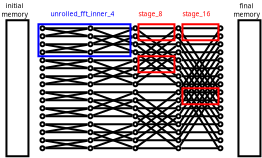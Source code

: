 <?xml version="1.0" encoding="UTF-8"?>
<dia:diagram xmlns:dia="http://www.lysator.liu.se/~alla/dia/">
  <dia:layer name="Background" visible="true" connectable="true" active="true">
    <dia:object type="Standard - Line" version="0" id="O0">
      <dia:attribute name="obj_pos">
        <dia:point val="2.4,1.8"/>
      </dia:attribute>
      <dia:attribute name="obj_bb">
        <dia:rectangle val="2.35,1.75;4.7,1.85"/>
      </dia:attribute>
      <dia:attribute name="conn_endpoints">
        <dia:point val="2.4,1.8"/>
        <dia:point val="4.65,1.8"/>
      </dia:attribute>
      <dia:attribute name="numcp">
        <dia:int val="1"/>
      </dia:attribute>
      <dia:connections>
        <dia:connection handle="1" to="O1" connection="8"/>
      </dia:connections>
    </dia:object>
    <dia:object type="Standard - Ellipse" version="0" id="O1">
      <dia:attribute name="obj_pos">
        <dia:point val="4.7,1.7"/>
      </dia:attribute>
      <dia:attribute name="obj_bb">
        <dia:rectangle val="4.65,1.65;4.95,1.95"/>
      </dia:attribute>
      <dia:attribute name="elem_corner">
        <dia:point val="4.7,1.7"/>
      </dia:attribute>
      <dia:attribute name="elem_width">
        <dia:real val="0.2"/>
      </dia:attribute>
      <dia:attribute name="elem_height">
        <dia:real val="0.2"/>
      </dia:attribute>
    </dia:object>
    <dia:object type="Standard - Ellipse" version="0" id="O2">
      <dia:attribute name="obj_pos">
        <dia:point val="2.3,1.7"/>
      </dia:attribute>
      <dia:attribute name="obj_bb">
        <dia:rectangle val="2.25,1.65;2.55,1.95"/>
      </dia:attribute>
      <dia:attribute name="elem_corner">
        <dia:point val="2.3,1.7"/>
      </dia:attribute>
      <dia:attribute name="elem_width">
        <dia:real val="0.2"/>
      </dia:attribute>
      <dia:attribute name="elem_height">
        <dia:real val="0.2"/>
      </dia:attribute>
    </dia:object>
    <dia:object type="Standard - Ellipse" version="0" id="O3">
      <dia:attribute name="obj_pos">
        <dia:point val="2.3,2.1"/>
      </dia:attribute>
      <dia:attribute name="obj_bb">
        <dia:rectangle val="2.25,2.05;2.55,2.35"/>
      </dia:attribute>
      <dia:attribute name="elem_corner">
        <dia:point val="2.3,2.1"/>
      </dia:attribute>
      <dia:attribute name="elem_width">
        <dia:real val="0.2"/>
      </dia:attribute>
      <dia:attribute name="elem_height">
        <dia:real val="0.2"/>
      </dia:attribute>
    </dia:object>
    <dia:object type="Standard - Ellipse" version="0" id="O4">
      <dia:attribute name="obj_pos">
        <dia:point val="2.3,2.5"/>
      </dia:attribute>
      <dia:attribute name="obj_bb">
        <dia:rectangle val="2.25,2.45;2.55,2.75"/>
      </dia:attribute>
      <dia:attribute name="elem_corner">
        <dia:point val="2.3,2.5"/>
      </dia:attribute>
      <dia:attribute name="elem_width">
        <dia:real val="0.2"/>
      </dia:attribute>
      <dia:attribute name="elem_height">
        <dia:real val="0.2"/>
      </dia:attribute>
    </dia:object>
    <dia:object type="Standard - Ellipse" version="0" id="O5">
      <dia:attribute name="obj_pos">
        <dia:point val="2.3,2.9"/>
      </dia:attribute>
      <dia:attribute name="obj_bb">
        <dia:rectangle val="2.25,2.85;2.55,3.15"/>
      </dia:attribute>
      <dia:attribute name="elem_corner">
        <dia:point val="2.3,2.9"/>
      </dia:attribute>
      <dia:attribute name="elem_width">
        <dia:real val="0.2"/>
      </dia:attribute>
      <dia:attribute name="elem_height">
        <dia:real val="0.2"/>
      </dia:attribute>
    </dia:object>
    <dia:object type="Standard - Ellipse" version="0" id="O6">
      <dia:attribute name="obj_pos">
        <dia:point val="4.7,2.1"/>
      </dia:attribute>
      <dia:attribute name="obj_bb">
        <dia:rectangle val="4.65,2.05;4.95,2.35"/>
      </dia:attribute>
      <dia:attribute name="elem_corner">
        <dia:point val="4.7,2.1"/>
      </dia:attribute>
      <dia:attribute name="elem_width">
        <dia:real val="0.2"/>
      </dia:attribute>
      <dia:attribute name="elem_height">
        <dia:real val="0.2"/>
      </dia:attribute>
    </dia:object>
    <dia:object type="Standard - Ellipse" version="0" id="O7">
      <dia:attribute name="obj_pos">
        <dia:point val="4.7,2.5"/>
      </dia:attribute>
      <dia:attribute name="obj_bb">
        <dia:rectangle val="4.65,2.45;4.95,2.75"/>
      </dia:attribute>
      <dia:attribute name="elem_corner">
        <dia:point val="4.7,2.5"/>
      </dia:attribute>
      <dia:attribute name="elem_width">
        <dia:real val="0.2"/>
      </dia:attribute>
      <dia:attribute name="elem_height">
        <dia:real val="0.2"/>
      </dia:attribute>
    </dia:object>
    <dia:object type="Standard - Ellipse" version="0" id="O8">
      <dia:attribute name="obj_pos">
        <dia:point val="4.7,2.9"/>
      </dia:attribute>
      <dia:attribute name="obj_bb">
        <dia:rectangle val="4.65,2.85;4.95,3.15"/>
      </dia:attribute>
      <dia:attribute name="elem_corner">
        <dia:point val="4.7,2.9"/>
      </dia:attribute>
      <dia:attribute name="elem_width">
        <dia:real val="0.2"/>
      </dia:attribute>
      <dia:attribute name="elem_height">
        <dia:real val="0.2"/>
      </dia:attribute>
    </dia:object>
    <dia:object type="Standard - Line" version="0" id="O9">
      <dia:attribute name="obj_pos">
        <dia:point val="2.55,2.2"/>
      </dia:attribute>
      <dia:attribute name="obj_bb">
        <dia:rectangle val="2.5,2.15;4.7,2.25"/>
      </dia:attribute>
      <dia:attribute name="conn_endpoints">
        <dia:point val="2.55,2.2"/>
        <dia:point val="4.65,2.2"/>
      </dia:attribute>
      <dia:attribute name="numcp">
        <dia:int val="1"/>
      </dia:attribute>
      <dia:connections>
        <dia:connection handle="0" to="O3" connection="8"/>
        <dia:connection handle="1" to="O6" connection="8"/>
      </dia:connections>
    </dia:object>
    <dia:object type="Standard - Line" version="0" id="O10">
      <dia:attribute name="obj_pos">
        <dia:point val="2.55,2.6"/>
      </dia:attribute>
      <dia:attribute name="obj_bb">
        <dia:rectangle val="2.5,2.55;4.7,2.65"/>
      </dia:attribute>
      <dia:attribute name="conn_endpoints">
        <dia:point val="2.55,2.6"/>
        <dia:point val="4.65,2.6"/>
      </dia:attribute>
      <dia:attribute name="numcp">
        <dia:int val="1"/>
      </dia:attribute>
      <dia:connections>
        <dia:connection handle="0" to="O4" connection="8"/>
        <dia:connection handle="1" to="O7" connection="8"/>
      </dia:connections>
    </dia:object>
    <dia:object type="Standard - Line" version="0" id="O11">
      <dia:attribute name="obj_pos">
        <dia:point val="2.55,3"/>
      </dia:attribute>
      <dia:attribute name="obj_bb">
        <dia:rectangle val="2.5,2.95;4.7,3.05"/>
      </dia:attribute>
      <dia:attribute name="conn_endpoints">
        <dia:point val="2.55,3"/>
        <dia:point val="4.65,3"/>
      </dia:attribute>
      <dia:attribute name="numcp">
        <dia:int val="1"/>
      </dia:attribute>
      <dia:connections>
        <dia:connection handle="0" to="O5" connection="8"/>
        <dia:connection handle="1" to="O8" connection="8"/>
      </dia:connections>
    </dia:object>
    <dia:object type="Standard - Line" version="0" id="O12">
      <dia:attribute name="obj_pos">
        <dia:point val="2.548,1.825"/>
      </dia:attribute>
      <dia:attribute name="obj_bb">
        <dia:rectangle val="2.491,1.767;4.709,2.233"/>
      </dia:attribute>
      <dia:attribute name="conn_endpoints">
        <dia:point val="2.548,1.825"/>
        <dia:point val="4.652,2.175"/>
      </dia:attribute>
      <dia:attribute name="numcp">
        <dia:int val="1"/>
      </dia:attribute>
      <dia:connections>
        <dia:connection handle="0" to="O2" connection="8"/>
        <dia:connection handle="1" to="O6" connection="8"/>
      </dia:connections>
    </dia:object>
    <dia:object type="Standard - Line" version="0" id="O13">
      <dia:attribute name="obj_pos">
        <dia:point val="2.548,2.625"/>
      </dia:attribute>
      <dia:attribute name="obj_bb">
        <dia:rectangle val="2.491,2.567;4.709,3.033"/>
      </dia:attribute>
      <dia:attribute name="conn_endpoints">
        <dia:point val="2.548,2.625"/>
        <dia:point val="4.652,2.975"/>
      </dia:attribute>
      <dia:attribute name="numcp">
        <dia:int val="1"/>
      </dia:attribute>
      <dia:connections>
        <dia:connection handle="0" to="O4" connection="8"/>
        <dia:connection handle="1" to="O8" connection="8"/>
      </dia:connections>
    </dia:object>
    <dia:object type="Standard - Line" version="0" id="O14">
      <dia:attribute name="obj_pos">
        <dia:point val="2.548,2.175"/>
      </dia:attribute>
      <dia:attribute name="obj_bb">
        <dia:rectangle val="2.491,1.767;4.709,2.233"/>
      </dia:attribute>
      <dia:attribute name="conn_endpoints">
        <dia:point val="2.548,2.175"/>
        <dia:point val="4.652,1.825"/>
      </dia:attribute>
      <dia:attribute name="numcp">
        <dia:int val="1"/>
      </dia:attribute>
      <dia:connections>
        <dia:connection handle="0" to="O3" connection="8"/>
        <dia:connection handle="1" to="O1" connection="8"/>
      </dia:connections>
    </dia:object>
    <dia:object type="Standard - Line" version="0" id="O15">
      <dia:attribute name="obj_pos">
        <dia:point val="2.548,2.975"/>
      </dia:attribute>
      <dia:attribute name="obj_bb">
        <dia:rectangle val="2.491,2.567;4.709,3.033"/>
      </dia:attribute>
      <dia:attribute name="conn_endpoints">
        <dia:point val="2.548,2.975"/>
        <dia:point val="4.652,2.625"/>
      </dia:attribute>
      <dia:attribute name="numcp">
        <dia:int val="1"/>
      </dia:attribute>
      <dia:connections>
        <dia:connection handle="0" to="O5" connection="8"/>
        <dia:connection handle="1" to="O7" connection="8"/>
      </dia:connections>
    </dia:object>
    <dia:object type="Standard - Line" version="0" id="O16">
      <dia:attribute name="obj_pos">
        <dia:point val="2.55,3.4"/>
      </dia:attribute>
      <dia:attribute name="obj_bb">
        <dia:rectangle val="2.5,3.35;4.699,3.45"/>
      </dia:attribute>
      <dia:attribute name="conn_endpoints">
        <dia:point val="2.55,3.4"/>
        <dia:point val="4.649,3.4"/>
      </dia:attribute>
      <dia:attribute name="numcp">
        <dia:int val="1"/>
      </dia:attribute>
      <dia:connections>
        <dia:connection handle="0" to="O18" connection="8"/>
        <dia:connection handle="1" to="O17" connection="8"/>
      </dia:connections>
    </dia:object>
    <dia:object type="Standard - Ellipse" version="0" id="O17">
      <dia:attribute name="obj_pos">
        <dia:point val="4.7,3.3"/>
      </dia:attribute>
      <dia:attribute name="obj_bb">
        <dia:rectangle val="4.65,3.25;4.95,3.55"/>
      </dia:attribute>
      <dia:attribute name="elem_corner">
        <dia:point val="4.7,3.3"/>
      </dia:attribute>
      <dia:attribute name="elem_width">
        <dia:real val="0.2"/>
      </dia:attribute>
      <dia:attribute name="elem_height">
        <dia:real val="0.2"/>
      </dia:attribute>
    </dia:object>
    <dia:object type="Standard - Ellipse" version="0" id="O18">
      <dia:attribute name="obj_pos">
        <dia:point val="2.3,3.3"/>
      </dia:attribute>
      <dia:attribute name="obj_bb">
        <dia:rectangle val="2.25,3.25;2.55,3.55"/>
      </dia:attribute>
      <dia:attribute name="elem_corner">
        <dia:point val="2.3,3.3"/>
      </dia:attribute>
      <dia:attribute name="elem_width">
        <dia:real val="0.2"/>
      </dia:attribute>
      <dia:attribute name="elem_height">
        <dia:real val="0.2"/>
      </dia:attribute>
    </dia:object>
    <dia:object type="Standard - Ellipse" version="0" id="O19">
      <dia:attribute name="obj_pos">
        <dia:point val="2.3,3.7"/>
      </dia:attribute>
      <dia:attribute name="obj_bb">
        <dia:rectangle val="2.25,3.65;2.55,3.95"/>
      </dia:attribute>
      <dia:attribute name="elem_corner">
        <dia:point val="2.3,3.7"/>
      </dia:attribute>
      <dia:attribute name="elem_width">
        <dia:real val="0.2"/>
      </dia:attribute>
      <dia:attribute name="elem_height">
        <dia:real val="0.2"/>
      </dia:attribute>
    </dia:object>
    <dia:object type="Standard - Ellipse" version="0" id="O20">
      <dia:attribute name="obj_pos">
        <dia:point val="2.3,4.1"/>
      </dia:attribute>
      <dia:attribute name="obj_bb">
        <dia:rectangle val="2.25,4.05;2.55,4.35"/>
      </dia:attribute>
      <dia:attribute name="elem_corner">
        <dia:point val="2.3,4.1"/>
      </dia:attribute>
      <dia:attribute name="elem_width">
        <dia:real val="0.2"/>
      </dia:attribute>
      <dia:attribute name="elem_height">
        <dia:real val="0.2"/>
      </dia:attribute>
    </dia:object>
    <dia:object type="Standard - Ellipse" version="0" id="O21">
      <dia:attribute name="obj_pos">
        <dia:point val="2.3,4.5"/>
      </dia:attribute>
      <dia:attribute name="obj_bb">
        <dia:rectangle val="2.25,4.45;2.55,4.75"/>
      </dia:attribute>
      <dia:attribute name="elem_corner">
        <dia:point val="2.3,4.5"/>
      </dia:attribute>
      <dia:attribute name="elem_width">
        <dia:real val="0.2"/>
      </dia:attribute>
      <dia:attribute name="elem_height">
        <dia:real val="0.2"/>
      </dia:attribute>
    </dia:object>
    <dia:object type="Standard - Ellipse" version="0" id="O22">
      <dia:attribute name="obj_pos">
        <dia:point val="4.7,3.7"/>
      </dia:attribute>
      <dia:attribute name="obj_bb">
        <dia:rectangle val="4.65,3.65;4.95,3.95"/>
      </dia:attribute>
      <dia:attribute name="elem_corner">
        <dia:point val="4.7,3.7"/>
      </dia:attribute>
      <dia:attribute name="elem_width">
        <dia:real val="0.2"/>
      </dia:attribute>
      <dia:attribute name="elem_height">
        <dia:real val="0.2"/>
      </dia:attribute>
    </dia:object>
    <dia:object type="Standard - Ellipse" version="0" id="O23">
      <dia:attribute name="obj_pos">
        <dia:point val="4.7,4.1"/>
      </dia:attribute>
      <dia:attribute name="obj_bb">
        <dia:rectangle val="4.65,4.05;4.95,4.35"/>
      </dia:attribute>
      <dia:attribute name="elem_corner">
        <dia:point val="4.7,4.1"/>
      </dia:attribute>
      <dia:attribute name="elem_width">
        <dia:real val="0.2"/>
      </dia:attribute>
      <dia:attribute name="elem_height">
        <dia:real val="0.2"/>
      </dia:attribute>
    </dia:object>
    <dia:object type="Standard - Ellipse" version="0" id="O24">
      <dia:attribute name="obj_pos">
        <dia:point val="4.7,4.5"/>
      </dia:attribute>
      <dia:attribute name="obj_bb">
        <dia:rectangle val="4.65,4.45;4.95,4.75"/>
      </dia:attribute>
      <dia:attribute name="elem_corner">
        <dia:point val="4.7,4.5"/>
      </dia:attribute>
      <dia:attribute name="elem_width">
        <dia:real val="0.2"/>
      </dia:attribute>
      <dia:attribute name="elem_height">
        <dia:real val="0.2"/>
      </dia:attribute>
    </dia:object>
    <dia:object type="Standard - Line" version="0" id="O25">
      <dia:attribute name="obj_pos">
        <dia:point val="2.55,3.8"/>
      </dia:attribute>
      <dia:attribute name="obj_bb">
        <dia:rectangle val="2.5,3.75;4.699,3.85"/>
      </dia:attribute>
      <dia:attribute name="conn_endpoints">
        <dia:point val="2.55,3.8"/>
        <dia:point val="4.649,3.8"/>
      </dia:attribute>
      <dia:attribute name="numcp">
        <dia:int val="1"/>
      </dia:attribute>
      <dia:connections>
        <dia:connection handle="0" to="O19" connection="8"/>
        <dia:connection handle="1" to="O22" connection="8"/>
      </dia:connections>
    </dia:object>
    <dia:object type="Standard - Line" version="0" id="O26">
      <dia:attribute name="obj_pos">
        <dia:point val="2.55,4.2"/>
      </dia:attribute>
      <dia:attribute name="obj_bb">
        <dia:rectangle val="2.5,4.15;4.699,4.25"/>
      </dia:attribute>
      <dia:attribute name="conn_endpoints">
        <dia:point val="2.55,4.2"/>
        <dia:point val="4.649,4.2"/>
      </dia:attribute>
      <dia:attribute name="numcp">
        <dia:int val="1"/>
      </dia:attribute>
      <dia:connections>
        <dia:connection handle="0" to="O20" connection="8"/>
        <dia:connection handle="1" to="O23" connection="8"/>
      </dia:connections>
    </dia:object>
    <dia:object type="Standard - Line" version="0" id="O27">
      <dia:attribute name="obj_pos">
        <dia:point val="2.55,4.6"/>
      </dia:attribute>
      <dia:attribute name="obj_bb">
        <dia:rectangle val="2.5,4.55;4.699,4.65"/>
      </dia:attribute>
      <dia:attribute name="conn_endpoints">
        <dia:point val="2.55,4.6"/>
        <dia:point val="4.649,4.6"/>
      </dia:attribute>
      <dia:attribute name="numcp">
        <dia:int val="1"/>
      </dia:attribute>
      <dia:connections>
        <dia:connection handle="0" to="O21" connection="8"/>
        <dia:connection handle="1" to="O24" connection="8"/>
      </dia:connections>
    </dia:object>
    <dia:object type="Standard - Line" version="0" id="O28">
      <dia:attribute name="obj_pos">
        <dia:point val="2.548,3.425"/>
      </dia:attribute>
      <dia:attribute name="obj_bb">
        <dia:rectangle val="2.49,3.367;4.709,3.833"/>
      </dia:attribute>
      <dia:attribute name="conn_endpoints">
        <dia:point val="2.548,3.425"/>
        <dia:point val="4.651,3.775"/>
      </dia:attribute>
      <dia:attribute name="numcp">
        <dia:int val="1"/>
      </dia:attribute>
      <dia:connections>
        <dia:connection handle="0" to="O18" connection="8"/>
        <dia:connection handle="1" to="O22" connection="8"/>
      </dia:connections>
    </dia:object>
    <dia:object type="Standard - Line" version="0" id="O29">
      <dia:attribute name="obj_pos">
        <dia:point val="2.548,4.225"/>
      </dia:attribute>
      <dia:attribute name="obj_bb">
        <dia:rectangle val="2.49,4.167;4.709,4.633"/>
      </dia:attribute>
      <dia:attribute name="conn_endpoints">
        <dia:point val="2.548,4.225"/>
        <dia:point val="4.651,4.575"/>
      </dia:attribute>
      <dia:attribute name="numcp">
        <dia:int val="1"/>
      </dia:attribute>
      <dia:connections>
        <dia:connection handle="0" to="O20" connection="8"/>
        <dia:connection handle="1" to="O24" connection="8"/>
      </dia:connections>
    </dia:object>
    <dia:object type="Standard - Line" version="0" id="O30">
      <dia:attribute name="obj_pos">
        <dia:point val="2.548,3.775"/>
      </dia:attribute>
      <dia:attribute name="obj_bb">
        <dia:rectangle val="2.49,3.367;4.709,3.833"/>
      </dia:attribute>
      <dia:attribute name="conn_endpoints">
        <dia:point val="2.548,3.775"/>
        <dia:point val="4.651,3.425"/>
      </dia:attribute>
      <dia:attribute name="numcp">
        <dia:int val="1"/>
      </dia:attribute>
      <dia:connections>
        <dia:connection handle="0" to="O19" connection="8"/>
        <dia:connection handle="1" to="O17" connection="8"/>
      </dia:connections>
    </dia:object>
    <dia:object type="Standard - Line" version="0" id="O31">
      <dia:attribute name="obj_pos">
        <dia:point val="2.548,4.575"/>
      </dia:attribute>
      <dia:attribute name="obj_bb">
        <dia:rectangle val="2.49,4.167;4.709,4.633"/>
      </dia:attribute>
      <dia:attribute name="conn_endpoints">
        <dia:point val="2.548,4.575"/>
        <dia:point val="4.651,4.225"/>
      </dia:attribute>
      <dia:attribute name="numcp">
        <dia:int val="1"/>
      </dia:attribute>
      <dia:connections>
        <dia:connection handle="0" to="O21" connection="8"/>
        <dia:connection handle="1" to="O23" connection="8"/>
      </dia:connections>
    </dia:object>
    <dia:object type="Standard - Line" version="0" id="O32">
      <dia:attribute name="obj_pos">
        <dia:point val="2.55,5"/>
      </dia:attribute>
      <dia:attribute name="obj_bb">
        <dia:rectangle val="2.5,4.95;4.699,5.05"/>
      </dia:attribute>
      <dia:attribute name="conn_endpoints">
        <dia:point val="2.55,5"/>
        <dia:point val="4.649,5"/>
      </dia:attribute>
      <dia:attribute name="numcp">
        <dia:int val="1"/>
      </dia:attribute>
      <dia:connections>
        <dia:connection handle="0" to="O34" connection="8"/>
        <dia:connection handle="1" to="O33" connection="8"/>
      </dia:connections>
    </dia:object>
    <dia:object type="Standard - Ellipse" version="0" id="O33">
      <dia:attribute name="obj_pos">
        <dia:point val="4.7,4.9"/>
      </dia:attribute>
      <dia:attribute name="obj_bb">
        <dia:rectangle val="4.65,4.85;4.95,5.15"/>
      </dia:attribute>
      <dia:attribute name="elem_corner">
        <dia:point val="4.7,4.9"/>
      </dia:attribute>
      <dia:attribute name="elem_width">
        <dia:real val="0.2"/>
      </dia:attribute>
      <dia:attribute name="elem_height">
        <dia:real val="0.2"/>
      </dia:attribute>
    </dia:object>
    <dia:object type="Standard - Ellipse" version="0" id="O34">
      <dia:attribute name="obj_pos">
        <dia:point val="2.3,4.9"/>
      </dia:attribute>
      <dia:attribute name="obj_bb">
        <dia:rectangle val="2.25,4.85;2.55,5.15"/>
      </dia:attribute>
      <dia:attribute name="elem_corner">
        <dia:point val="2.3,4.9"/>
      </dia:attribute>
      <dia:attribute name="elem_width">
        <dia:real val="0.2"/>
      </dia:attribute>
      <dia:attribute name="elem_height">
        <dia:real val="0.2"/>
      </dia:attribute>
    </dia:object>
    <dia:object type="Standard - Ellipse" version="0" id="O35">
      <dia:attribute name="obj_pos">
        <dia:point val="2.3,5.3"/>
      </dia:attribute>
      <dia:attribute name="obj_bb">
        <dia:rectangle val="2.25,5.25;2.55,5.55"/>
      </dia:attribute>
      <dia:attribute name="elem_corner">
        <dia:point val="2.3,5.3"/>
      </dia:attribute>
      <dia:attribute name="elem_width">
        <dia:real val="0.2"/>
      </dia:attribute>
      <dia:attribute name="elem_height">
        <dia:real val="0.2"/>
      </dia:attribute>
    </dia:object>
    <dia:object type="Standard - Ellipse" version="0" id="O36">
      <dia:attribute name="obj_pos">
        <dia:point val="2.3,5.7"/>
      </dia:attribute>
      <dia:attribute name="obj_bb">
        <dia:rectangle val="2.25,5.65;2.55,5.95"/>
      </dia:attribute>
      <dia:attribute name="elem_corner">
        <dia:point val="2.3,5.7"/>
      </dia:attribute>
      <dia:attribute name="elem_width">
        <dia:real val="0.2"/>
      </dia:attribute>
      <dia:attribute name="elem_height">
        <dia:real val="0.2"/>
      </dia:attribute>
    </dia:object>
    <dia:object type="Standard - Ellipse" version="0" id="O37">
      <dia:attribute name="obj_pos">
        <dia:point val="2.3,6.1"/>
      </dia:attribute>
      <dia:attribute name="obj_bb">
        <dia:rectangle val="2.25,6.05;2.55,6.35"/>
      </dia:attribute>
      <dia:attribute name="elem_corner">
        <dia:point val="2.3,6.1"/>
      </dia:attribute>
      <dia:attribute name="elem_width">
        <dia:real val="0.2"/>
      </dia:attribute>
      <dia:attribute name="elem_height">
        <dia:real val="0.2"/>
      </dia:attribute>
    </dia:object>
    <dia:object type="Standard - Ellipse" version="0" id="O38">
      <dia:attribute name="obj_pos">
        <dia:point val="4.7,5.3"/>
      </dia:attribute>
      <dia:attribute name="obj_bb">
        <dia:rectangle val="4.65,5.25;4.95,5.55"/>
      </dia:attribute>
      <dia:attribute name="elem_corner">
        <dia:point val="4.7,5.3"/>
      </dia:attribute>
      <dia:attribute name="elem_width">
        <dia:real val="0.2"/>
      </dia:attribute>
      <dia:attribute name="elem_height">
        <dia:real val="0.2"/>
      </dia:attribute>
    </dia:object>
    <dia:object type="Standard - Ellipse" version="0" id="O39">
      <dia:attribute name="obj_pos">
        <dia:point val="4.7,5.7"/>
      </dia:attribute>
      <dia:attribute name="obj_bb">
        <dia:rectangle val="4.65,5.65;4.95,5.95"/>
      </dia:attribute>
      <dia:attribute name="elem_corner">
        <dia:point val="4.7,5.7"/>
      </dia:attribute>
      <dia:attribute name="elem_width">
        <dia:real val="0.2"/>
      </dia:attribute>
      <dia:attribute name="elem_height">
        <dia:real val="0.2"/>
      </dia:attribute>
    </dia:object>
    <dia:object type="Standard - Ellipse" version="0" id="O40">
      <dia:attribute name="obj_pos">
        <dia:point val="4.7,6.1"/>
      </dia:attribute>
      <dia:attribute name="obj_bb">
        <dia:rectangle val="4.65,6.05;4.95,6.35"/>
      </dia:attribute>
      <dia:attribute name="elem_corner">
        <dia:point val="4.7,6.1"/>
      </dia:attribute>
      <dia:attribute name="elem_width">
        <dia:real val="0.2"/>
      </dia:attribute>
      <dia:attribute name="elem_height">
        <dia:real val="0.2"/>
      </dia:attribute>
    </dia:object>
    <dia:object type="Standard - Line" version="0" id="O41">
      <dia:attribute name="obj_pos">
        <dia:point val="2.55,5.4"/>
      </dia:attribute>
      <dia:attribute name="obj_bb">
        <dia:rectangle val="2.5,5.35;4.699,5.45"/>
      </dia:attribute>
      <dia:attribute name="conn_endpoints">
        <dia:point val="2.55,5.4"/>
        <dia:point val="4.649,5.4"/>
      </dia:attribute>
      <dia:attribute name="numcp">
        <dia:int val="1"/>
      </dia:attribute>
      <dia:connections>
        <dia:connection handle="0" to="O35" connection="8"/>
        <dia:connection handle="1" to="O38" connection="8"/>
      </dia:connections>
    </dia:object>
    <dia:object type="Standard - Line" version="0" id="O42">
      <dia:attribute name="obj_pos">
        <dia:point val="2.55,5.8"/>
      </dia:attribute>
      <dia:attribute name="obj_bb">
        <dia:rectangle val="2.5,5.75;4.699,5.85"/>
      </dia:attribute>
      <dia:attribute name="conn_endpoints">
        <dia:point val="2.55,5.8"/>
        <dia:point val="4.649,5.8"/>
      </dia:attribute>
      <dia:attribute name="numcp">
        <dia:int val="1"/>
      </dia:attribute>
      <dia:connections>
        <dia:connection handle="0" to="O36" connection="8"/>
        <dia:connection handle="1" to="O39" connection="8"/>
      </dia:connections>
    </dia:object>
    <dia:object type="Standard - Line" version="0" id="O43">
      <dia:attribute name="obj_pos">
        <dia:point val="2.55,6.2"/>
      </dia:attribute>
      <dia:attribute name="obj_bb">
        <dia:rectangle val="2.5,6.15;4.699,6.25"/>
      </dia:attribute>
      <dia:attribute name="conn_endpoints">
        <dia:point val="2.55,6.2"/>
        <dia:point val="4.649,6.2"/>
      </dia:attribute>
      <dia:attribute name="numcp">
        <dia:int val="1"/>
      </dia:attribute>
      <dia:connections>
        <dia:connection handle="0" to="O37" connection="8"/>
        <dia:connection handle="1" to="O40" connection="8"/>
      </dia:connections>
    </dia:object>
    <dia:object type="Standard - Line" version="0" id="O44">
      <dia:attribute name="obj_pos">
        <dia:point val="2.548,5.025"/>
      </dia:attribute>
      <dia:attribute name="obj_bb">
        <dia:rectangle val="2.49,4.967;4.709,5.433"/>
      </dia:attribute>
      <dia:attribute name="conn_endpoints">
        <dia:point val="2.548,5.025"/>
        <dia:point val="4.651,5.375"/>
      </dia:attribute>
      <dia:attribute name="numcp">
        <dia:int val="1"/>
      </dia:attribute>
      <dia:connections>
        <dia:connection handle="0" to="O34" connection="8"/>
        <dia:connection handle="1" to="O38" connection="8"/>
      </dia:connections>
    </dia:object>
    <dia:object type="Standard - Line" version="0" id="O45">
      <dia:attribute name="obj_pos">
        <dia:point val="2.548,5.825"/>
      </dia:attribute>
      <dia:attribute name="obj_bb">
        <dia:rectangle val="2.49,5.767;4.709,6.233"/>
      </dia:attribute>
      <dia:attribute name="conn_endpoints">
        <dia:point val="2.548,5.825"/>
        <dia:point val="4.651,6.175"/>
      </dia:attribute>
      <dia:attribute name="numcp">
        <dia:int val="1"/>
      </dia:attribute>
      <dia:connections>
        <dia:connection handle="0" to="O36" connection="8"/>
        <dia:connection handle="1" to="O40" connection="8"/>
      </dia:connections>
    </dia:object>
    <dia:object type="Standard - Line" version="0" id="O46">
      <dia:attribute name="obj_pos">
        <dia:point val="2.548,5.375"/>
      </dia:attribute>
      <dia:attribute name="obj_bb">
        <dia:rectangle val="2.49,4.967;4.709,5.433"/>
      </dia:attribute>
      <dia:attribute name="conn_endpoints">
        <dia:point val="2.548,5.375"/>
        <dia:point val="4.651,5.025"/>
      </dia:attribute>
      <dia:attribute name="numcp">
        <dia:int val="1"/>
      </dia:attribute>
      <dia:connections>
        <dia:connection handle="0" to="O35" connection="8"/>
        <dia:connection handle="1" to="O33" connection="8"/>
      </dia:connections>
    </dia:object>
    <dia:object type="Standard - Line" version="0" id="O47">
      <dia:attribute name="obj_pos">
        <dia:point val="2.548,6.175"/>
      </dia:attribute>
      <dia:attribute name="obj_bb">
        <dia:rectangle val="2.49,5.767;4.709,6.233"/>
      </dia:attribute>
      <dia:attribute name="conn_endpoints">
        <dia:point val="2.548,6.175"/>
        <dia:point val="4.651,5.825"/>
      </dia:attribute>
      <dia:attribute name="numcp">
        <dia:int val="1"/>
      </dia:attribute>
      <dia:connections>
        <dia:connection handle="0" to="O37" connection="8"/>
        <dia:connection handle="1" to="O39" connection="8"/>
      </dia:connections>
    </dia:object>
    <dia:object type="Standard - Line" version="0" id="O48">
      <dia:attribute name="obj_pos">
        <dia:point val="2.55,6.6"/>
      </dia:attribute>
      <dia:attribute name="obj_bb">
        <dia:rectangle val="2.5,6.55;4.699,6.65"/>
      </dia:attribute>
      <dia:attribute name="conn_endpoints">
        <dia:point val="2.55,6.6"/>
        <dia:point val="4.649,6.6"/>
      </dia:attribute>
      <dia:attribute name="numcp">
        <dia:int val="1"/>
      </dia:attribute>
      <dia:connections>
        <dia:connection handle="0" to="O50" connection="8"/>
        <dia:connection handle="1" to="O49" connection="8"/>
      </dia:connections>
    </dia:object>
    <dia:object type="Standard - Ellipse" version="0" id="O49">
      <dia:attribute name="obj_pos">
        <dia:point val="4.699,6.5"/>
      </dia:attribute>
      <dia:attribute name="obj_bb">
        <dia:rectangle val="4.649,6.45;4.949,6.75"/>
      </dia:attribute>
      <dia:attribute name="elem_corner">
        <dia:point val="4.699,6.5"/>
      </dia:attribute>
      <dia:attribute name="elem_width">
        <dia:real val="0.2"/>
      </dia:attribute>
      <dia:attribute name="elem_height">
        <dia:real val="0.2"/>
      </dia:attribute>
    </dia:object>
    <dia:object type="Standard - Ellipse" version="0" id="O50">
      <dia:attribute name="obj_pos">
        <dia:point val="2.299,6.5"/>
      </dia:attribute>
      <dia:attribute name="obj_bb">
        <dia:rectangle val="2.249,6.45;2.549,6.75"/>
      </dia:attribute>
      <dia:attribute name="elem_corner">
        <dia:point val="2.299,6.5"/>
      </dia:attribute>
      <dia:attribute name="elem_width">
        <dia:real val="0.2"/>
      </dia:attribute>
      <dia:attribute name="elem_height">
        <dia:real val="0.2"/>
      </dia:attribute>
    </dia:object>
    <dia:object type="Standard - Ellipse" version="0" id="O51">
      <dia:attribute name="obj_pos">
        <dia:point val="2.299,6.9"/>
      </dia:attribute>
      <dia:attribute name="obj_bb">
        <dia:rectangle val="2.249,6.85;2.549,7.15"/>
      </dia:attribute>
      <dia:attribute name="elem_corner">
        <dia:point val="2.299,6.9"/>
      </dia:attribute>
      <dia:attribute name="elem_width">
        <dia:real val="0.2"/>
      </dia:attribute>
      <dia:attribute name="elem_height">
        <dia:real val="0.2"/>
      </dia:attribute>
    </dia:object>
    <dia:object type="Standard - Ellipse" version="0" id="O52">
      <dia:attribute name="obj_pos">
        <dia:point val="2.299,7.3"/>
      </dia:attribute>
      <dia:attribute name="obj_bb">
        <dia:rectangle val="2.249,7.25;2.549,7.55"/>
      </dia:attribute>
      <dia:attribute name="elem_corner">
        <dia:point val="2.299,7.3"/>
      </dia:attribute>
      <dia:attribute name="elem_width">
        <dia:real val="0.2"/>
      </dia:attribute>
      <dia:attribute name="elem_height">
        <dia:real val="0.2"/>
      </dia:attribute>
    </dia:object>
    <dia:object type="Standard - Ellipse" version="0" id="O53">
      <dia:attribute name="obj_pos">
        <dia:point val="2.299,7.7"/>
      </dia:attribute>
      <dia:attribute name="obj_bb">
        <dia:rectangle val="2.249,7.65;2.549,7.95"/>
      </dia:attribute>
      <dia:attribute name="elem_corner">
        <dia:point val="2.299,7.7"/>
      </dia:attribute>
      <dia:attribute name="elem_width">
        <dia:real val="0.2"/>
      </dia:attribute>
      <dia:attribute name="elem_height">
        <dia:real val="0.2"/>
      </dia:attribute>
    </dia:object>
    <dia:object type="Standard - Ellipse" version="0" id="O54">
      <dia:attribute name="obj_pos">
        <dia:point val="4.699,6.9"/>
      </dia:attribute>
      <dia:attribute name="obj_bb">
        <dia:rectangle val="4.649,6.85;4.949,7.15"/>
      </dia:attribute>
      <dia:attribute name="elem_corner">
        <dia:point val="4.699,6.9"/>
      </dia:attribute>
      <dia:attribute name="elem_width">
        <dia:real val="0.2"/>
      </dia:attribute>
      <dia:attribute name="elem_height">
        <dia:real val="0.2"/>
      </dia:attribute>
    </dia:object>
    <dia:object type="Standard - Ellipse" version="0" id="O55">
      <dia:attribute name="obj_pos">
        <dia:point val="4.699,7.3"/>
      </dia:attribute>
      <dia:attribute name="obj_bb">
        <dia:rectangle val="4.649,7.25;4.949,7.55"/>
      </dia:attribute>
      <dia:attribute name="elem_corner">
        <dia:point val="4.699,7.3"/>
      </dia:attribute>
      <dia:attribute name="elem_width">
        <dia:real val="0.2"/>
      </dia:attribute>
      <dia:attribute name="elem_height">
        <dia:real val="0.2"/>
      </dia:attribute>
    </dia:object>
    <dia:object type="Standard - Ellipse" version="0" id="O56">
      <dia:attribute name="obj_pos">
        <dia:point val="4.699,7.7"/>
      </dia:attribute>
      <dia:attribute name="obj_bb">
        <dia:rectangle val="4.649,7.65;4.949,7.95"/>
      </dia:attribute>
      <dia:attribute name="elem_corner">
        <dia:point val="4.699,7.7"/>
      </dia:attribute>
      <dia:attribute name="elem_width">
        <dia:real val="0.2"/>
      </dia:attribute>
      <dia:attribute name="elem_height">
        <dia:real val="0.2"/>
      </dia:attribute>
    </dia:object>
    <dia:object type="Standard - Line" version="0" id="O57">
      <dia:attribute name="obj_pos">
        <dia:point val="2.55,7"/>
      </dia:attribute>
      <dia:attribute name="obj_bb">
        <dia:rectangle val="2.5,6.95;4.699,7.05"/>
      </dia:attribute>
      <dia:attribute name="conn_endpoints">
        <dia:point val="2.55,7"/>
        <dia:point val="4.649,7"/>
      </dia:attribute>
      <dia:attribute name="numcp">
        <dia:int val="1"/>
      </dia:attribute>
      <dia:connections>
        <dia:connection handle="0" to="O51" connection="8"/>
        <dia:connection handle="1" to="O54" connection="8"/>
      </dia:connections>
    </dia:object>
    <dia:object type="Standard - Line" version="0" id="O58">
      <dia:attribute name="obj_pos">
        <dia:point val="2.55,7.4"/>
      </dia:attribute>
      <dia:attribute name="obj_bb">
        <dia:rectangle val="2.5,7.35;4.699,7.45"/>
      </dia:attribute>
      <dia:attribute name="conn_endpoints">
        <dia:point val="2.55,7.4"/>
        <dia:point val="4.649,7.4"/>
      </dia:attribute>
      <dia:attribute name="numcp">
        <dia:int val="1"/>
      </dia:attribute>
      <dia:connections>
        <dia:connection handle="0" to="O52" connection="8"/>
        <dia:connection handle="1" to="O55" connection="8"/>
      </dia:connections>
    </dia:object>
    <dia:object type="Standard - Line" version="0" id="O59">
      <dia:attribute name="obj_pos">
        <dia:point val="2.55,7.8"/>
      </dia:attribute>
      <dia:attribute name="obj_bb">
        <dia:rectangle val="2.5,7.75;4.699,7.85"/>
      </dia:attribute>
      <dia:attribute name="conn_endpoints">
        <dia:point val="2.55,7.8"/>
        <dia:point val="4.649,7.8"/>
      </dia:attribute>
      <dia:attribute name="numcp">
        <dia:int val="1"/>
      </dia:attribute>
      <dia:connections>
        <dia:connection handle="0" to="O53" connection="8"/>
        <dia:connection handle="1" to="O56" connection="8"/>
      </dia:connections>
    </dia:object>
    <dia:object type="Standard - Line" version="0" id="O60">
      <dia:attribute name="obj_pos">
        <dia:point val="2.548,6.625"/>
      </dia:attribute>
      <dia:attribute name="obj_bb">
        <dia:rectangle val="2.49,6.567;4.709,7.033"/>
      </dia:attribute>
      <dia:attribute name="conn_endpoints">
        <dia:point val="2.548,6.625"/>
        <dia:point val="4.651,6.975"/>
      </dia:attribute>
      <dia:attribute name="numcp">
        <dia:int val="1"/>
      </dia:attribute>
      <dia:connections>
        <dia:connection handle="0" to="O50" connection="8"/>
        <dia:connection handle="1" to="O54" connection="8"/>
      </dia:connections>
    </dia:object>
    <dia:object type="Standard - Line" version="0" id="O61">
      <dia:attribute name="obj_pos">
        <dia:point val="2.548,7.425"/>
      </dia:attribute>
      <dia:attribute name="obj_bb">
        <dia:rectangle val="2.49,7.367;4.709,7.833"/>
      </dia:attribute>
      <dia:attribute name="conn_endpoints">
        <dia:point val="2.548,7.425"/>
        <dia:point val="4.651,7.775"/>
      </dia:attribute>
      <dia:attribute name="numcp">
        <dia:int val="1"/>
      </dia:attribute>
      <dia:connections>
        <dia:connection handle="0" to="O52" connection="8"/>
        <dia:connection handle="1" to="O56" connection="8"/>
      </dia:connections>
    </dia:object>
    <dia:object type="Standard - Line" version="0" id="O62">
      <dia:attribute name="obj_pos">
        <dia:point val="2.548,6.975"/>
      </dia:attribute>
      <dia:attribute name="obj_bb">
        <dia:rectangle val="2.49,6.567;4.709,7.033"/>
      </dia:attribute>
      <dia:attribute name="conn_endpoints">
        <dia:point val="2.548,6.975"/>
        <dia:point val="4.651,6.625"/>
      </dia:attribute>
      <dia:attribute name="numcp">
        <dia:int val="1"/>
      </dia:attribute>
      <dia:connections>
        <dia:connection handle="0" to="O51" connection="8"/>
        <dia:connection handle="1" to="O49" connection="8"/>
      </dia:connections>
    </dia:object>
    <dia:object type="Standard - Line" version="0" id="O63">
      <dia:attribute name="obj_pos">
        <dia:point val="2.548,7.775"/>
      </dia:attribute>
      <dia:attribute name="obj_bb">
        <dia:rectangle val="2.49,7.367;4.709,7.833"/>
      </dia:attribute>
      <dia:attribute name="conn_endpoints">
        <dia:point val="2.548,7.775"/>
        <dia:point val="4.651,7.425"/>
      </dia:attribute>
      <dia:attribute name="numcp">
        <dia:int val="1"/>
      </dia:attribute>
      <dia:connections>
        <dia:connection handle="0" to="O53" connection="8"/>
        <dia:connection handle="1" to="O55" connection="8"/>
      </dia:connections>
    </dia:object>
    <dia:object type="Standard - Line" version="0" id="O64">
      <dia:attribute name="obj_pos">
        <dia:point val="4.95,1.8"/>
      </dia:attribute>
      <dia:attribute name="obj_bb">
        <dia:rectangle val="4.9,1.75;6.95,1.85"/>
      </dia:attribute>
      <dia:attribute name="conn_endpoints">
        <dia:point val="4.95,1.8"/>
        <dia:point val="6.9,1.8"/>
      </dia:attribute>
      <dia:attribute name="numcp">
        <dia:int val="1"/>
      </dia:attribute>
      <dia:connections>
        <dia:connection handle="0" to="O1" connection="8"/>
        <dia:connection handle="1" to="O65" connection="8"/>
      </dia:connections>
    </dia:object>
    <dia:object type="Standard - Ellipse" version="0" id="O65">
      <dia:attribute name="obj_pos">
        <dia:point val="6.95,1.7"/>
      </dia:attribute>
      <dia:attribute name="obj_bb">
        <dia:rectangle val="6.9,1.65;7.2,1.95"/>
      </dia:attribute>
      <dia:attribute name="elem_corner">
        <dia:point val="6.95,1.7"/>
      </dia:attribute>
      <dia:attribute name="elem_width">
        <dia:real val="0.2"/>
      </dia:attribute>
      <dia:attribute name="elem_height">
        <dia:real val="0.2"/>
      </dia:attribute>
    </dia:object>
    <dia:object type="Standard - Ellipse" version="0" id="O66">
      <dia:attribute name="obj_pos">
        <dia:point val="6.95,2.1"/>
      </dia:attribute>
      <dia:attribute name="obj_bb">
        <dia:rectangle val="6.9,2.05;7.2,2.35"/>
      </dia:attribute>
      <dia:attribute name="elem_corner">
        <dia:point val="6.95,2.1"/>
      </dia:attribute>
      <dia:attribute name="elem_width">
        <dia:real val="0.2"/>
      </dia:attribute>
      <dia:attribute name="elem_height">
        <dia:real val="0.2"/>
      </dia:attribute>
    </dia:object>
    <dia:object type="Standard - Ellipse" version="0" id="O67">
      <dia:attribute name="obj_pos">
        <dia:point val="6.95,2.5"/>
      </dia:attribute>
      <dia:attribute name="obj_bb">
        <dia:rectangle val="6.9,2.45;7.2,2.75"/>
      </dia:attribute>
      <dia:attribute name="elem_corner">
        <dia:point val="6.95,2.5"/>
      </dia:attribute>
      <dia:attribute name="elem_width">
        <dia:real val="0.2"/>
      </dia:attribute>
      <dia:attribute name="elem_height">
        <dia:real val="0.2"/>
      </dia:attribute>
    </dia:object>
    <dia:object type="Standard - Ellipse" version="0" id="O68">
      <dia:attribute name="obj_pos">
        <dia:point val="6.95,2.9"/>
      </dia:attribute>
      <dia:attribute name="obj_bb">
        <dia:rectangle val="6.9,2.85;7.2,3.15"/>
      </dia:attribute>
      <dia:attribute name="elem_corner">
        <dia:point val="6.95,2.9"/>
      </dia:attribute>
      <dia:attribute name="elem_width">
        <dia:real val="0.2"/>
      </dia:attribute>
      <dia:attribute name="elem_height">
        <dia:real val="0.2"/>
      </dia:attribute>
    </dia:object>
    <dia:object type="Standard - Line" version="0" id="O69">
      <dia:attribute name="obj_pos">
        <dia:point val="4.95,2.2"/>
      </dia:attribute>
      <dia:attribute name="obj_bb">
        <dia:rectangle val="4.9,2.15;6.95,2.25"/>
      </dia:attribute>
      <dia:attribute name="conn_endpoints">
        <dia:point val="4.95,2.2"/>
        <dia:point val="6.9,2.2"/>
      </dia:attribute>
      <dia:attribute name="numcp">
        <dia:int val="1"/>
      </dia:attribute>
      <dia:connections>
        <dia:connection handle="0" to="O6" connection="8"/>
        <dia:connection handle="1" to="O66" connection="8"/>
      </dia:connections>
    </dia:object>
    <dia:object type="Standard - Line" version="0" id="O70">
      <dia:attribute name="obj_pos">
        <dia:point val="4.95,2.6"/>
      </dia:attribute>
      <dia:attribute name="obj_bb">
        <dia:rectangle val="4.9,2.55;6.95,2.65"/>
      </dia:attribute>
      <dia:attribute name="conn_endpoints">
        <dia:point val="4.95,2.6"/>
        <dia:point val="6.9,2.6"/>
      </dia:attribute>
      <dia:attribute name="numcp">
        <dia:int val="1"/>
      </dia:attribute>
      <dia:connections>
        <dia:connection handle="0" to="O7" connection="8"/>
        <dia:connection handle="1" to="O67" connection="8"/>
      </dia:connections>
    </dia:object>
    <dia:object type="Standard - Line" version="0" id="O71">
      <dia:attribute name="obj_pos">
        <dia:point val="4.95,3"/>
      </dia:attribute>
      <dia:attribute name="obj_bb">
        <dia:rectangle val="4.9,2.95;6.95,3.05"/>
      </dia:attribute>
      <dia:attribute name="conn_endpoints">
        <dia:point val="4.95,3"/>
        <dia:point val="6.9,3"/>
      </dia:attribute>
      <dia:attribute name="numcp">
        <dia:int val="1"/>
      </dia:attribute>
      <dia:connections>
        <dia:connection handle="0" to="O8" connection="8"/>
        <dia:connection handle="1" to="O68" connection="8"/>
      </dia:connections>
    </dia:object>
    <dia:object type="Standard - Line" version="0" id="O72">
      <dia:attribute name="obj_pos">
        <dia:point val="4.941,1.85"/>
      </dia:attribute>
      <dia:attribute name="obj_bb">
        <dia:rectangle val="4.877,1.786;6.972,2.614"/>
      </dia:attribute>
      <dia:attribute name="conn_endpoints">
        <dia:point val="4.941,1.85"/>
        <dia:point val="6.909,2.55"/>
      </dia:attribute>
      <dia:attribute name="numcp">
        <dia:int val="1"/>
      </dia:attribute>
      <dia:connections>
        <dia:connection handle="0" to="O1" connection="8"/>
        <dia:connection handle="1" to="O67" connection="8"/>
      </dia:connections>
    </dia:object>
    <dia:object type="Standard - Line" version="0" id="O73">
      <dia:attribute name="obj_pos">
        <dia:point val="4.941,2.25"/>
      </dia:attribute>
      <dia:attribute name="obj_bb">
        <dia:rectangle val="4.877,2.186;6.972,3.014"/>
      </dia:attribute>
      <dia:attribute name="conn_endpoints">
        <dia:point val="4.941,2.25"/>
        <dia:point val="6.909,2.95"/>
      </dia:attribute>
      <dia:attribute name="numcp">
        <dia:int val="1"/>
      </dia:attribute>
      <dia:connections>
        <dia:connection handle="0" to="O6" connection="8"/>
        <dia:connection handle="1" to="O68" connection="8"/>
      </dia:connections>
    </dia:object>
    <dia:object type="Standard - Line" version="0" id="O74">
      <dia:attribute name="obj_pos">
        <dia:point val="4.941,2.55"/>
      </dia:attribute>
      <dia:attribute name="obj_bb">
        <dia:rectangle val="4.877,1.786;6.972,2.614"/>
      </dia:attribute>
      <dia:attribute name="conn_endpoints">
        <dia:point val="4.941,2.55"/>
        <dia:point val="6.909,1.85"/>
      </dia:attribute>
      <dia:attribute name="numcp">
        <dia:int val="1"/>
      </dia:attribute>
      <dia:connections>
        <dia:connection handle="0" to="O7" connection="8"/>
        <dia:connection handle="1" to="O65" connection="8"/>
      </dia:connections>
    </dia:object>
    <dia:object type="Standard - Line" version="0" id="O75">
      <dia:attribute name="obj_pos">
        <dia:point val="4.941,2.95"/>
      </dia:attribute>
      <dia:attribute name="obj_bb">
        <dia:rectangle val="4.877,2.186;6.972,3.014"/>
      </dia:attribute>
      <dia:attribute name="conn_endpoints">
        <dia:point val="4.941,2.95"/>
        <dia:point val="6.909,2.25"/>
      </dia:attribute>
      <dia:attribute name="numcp">
        <dia:int val="1"/>
      </dia:attribute>
      <dia:connections>
        <dia:connection handle="0" to="O8" connection="8"/>
        <dia:connection handle="1" to="O66" connection="8"/>
      </dia:connections>
    </dia:object>
    <dia:object type="Standard - Line" version="0" id="O76">
      <dia:attribute name="obj_pos">
        <dia:point val="4.95,3.4"/>
      </dia:attribute>
      <dia:attribute name="obj_bb">
        <dia:rectangle val="4.9,3.35;6.949,3.45"/>
      </dia:attribute>
      <dia:attribute name="conn_endpoints">
        <dia:point val="4.95,3.4"/>
        <dia:point val="6.899,3.4"/>
      </dia:attribute>
      <dia:attribute name="numcp">
        <dia:int val="1"/>
      </dia:attribute>
      <dia:connections>
        <dia:connection handle="0" to="O17" connection="8"/>
        <dia:connection handle="1" to="O77" connection="8"/>
      </dia:connections>
    </dia:object>
    <dia:object type="Standard - Ellipse" version="0" id="O77">
      <dia:attribute name="obj_pos">
        <dia:point val="6.949,3.3"/>
      </dia:attribute>
      <dia:attribute name="obj_bb">
        <dia:rectangle val="6.899,3.25;7.199,3.55"/>
      </dia:attribute>
      <dia:attribute name="elem_corner">
        <dia:point val="6.949,3.3"/>
      </dia:attribute>
      <dia:attribute name="elem_width">
        <dia:real val="0.2"/>
      </dia:attribute>
      <dia:attribute name="elem_height">
        <dia:real val="0.2"/>
      </dia:attribute>
    </dia:object>
    <dia:object type="Standard - Ellipse" version="0" id="O78">
      <dia:attribute name="obj_pos">
        <dia:point val="6.949,3.7"/>
      </dia:attribute>
      <dia:attribute name="obj_bb">
        <dia:rectangle val="6.899,3.65;7.199,3.95"/>
      </dia:attribute>
      <dia:attribute name="elem_corner">
        <dia:point val="6.949,3.7"/>
      </dia:attribute>
      <dia:attribute name="elem_width">
        <dia:real val="0.2"/>
      </dia:attribute>
      <dia:attribute name="elem_height">
        <dia:real val="0.2"/>
      </dia:attribute>
    </dia:object>
    <dia:object type="Standard - Ellipse" version="0" id="O79">
      <dia:attribute name="obj_pos">
        <dia:point val="6.949,4.1"/>
      </dia:attribute>
      <dia:attribute name="obj_bb">
        <dia:rectangle val="6.899,4.05;7.199,4.35"/>
      </dia:attribute>
      <dia:attribute name="elem_corner">
        <dia:point val="6.949,4.1"/>
      </dia:attribute>
      <dia:attribute name="elem_width">
        <dia:real val="0.2"/>
      </dia:attribute>
      <dia:attribute name="elem_height">
        <dia:real val="0.2"/>
      </dia:attribute>
    </dia:object>
    <dia:object type="Standard - Ellipse" version="0" id="O80">
      <dia:attribute name="obj_pos">
        <dia:point val="6.949,4.5"/>
      </dia:attribute>
      <dia:attribute name="obj_bb">
        <dia:rectangle val="6.899,4.45;7.199,4.75"/>
      </dia:attribute>
      <dia:attribute name="elem_corner">
        <dia:point val="6.949,4.5"/>
      </dia:attribute>
      <dia:attribute name="elem_width">
        <dia:real val="0.2"/>
      </dia:attribute>
      <dia:attribute name="elem_height">
        <dia:real val="0.2"/>
      </dia:attribute>
    </dia:object>
    <dia:object type="Standard - Line" version="0" id="O81">
      <dia:attribute name="obj_pos">
        <dia:point val="4.95,3.8"/>
      </dia:attribute>
      <dia:attribute name="obj_bb">
        <dia:rectangle val="4.9,3.75;6.949,3.85"/>
      </dia:attribute>
      <dia:attribute name="conn_endpoints">
        <dia:point val="4.95,3.8"/>
        <dia:point val="6.899,3.8"/>
      </dia:attribute>
      <dia:attribute name="numcp">
        <dia:int val="1"/>
      </dia:attribute>
      <dia:connections>
        <dia:connection handle="0" to="O22" connection="8"/>
        <dia:connection handle="1" to="O78" connection="8"/>
      </dia:connections>
    </dia:object>
    <dia:object type="Standard - Line" version="0" id="O82">
      <dia:attribute name="obj_pos">
        <dia:point val="4.95,4.2"/>
      </dia:attribute>
      <dia:attribute name="obj_bb">
        <dia:rectangle val="4.9,4.15;6.949,4.25"/>
      </dia:attribute>
      <dia:attribute name="conn_endpoints">
        <dia:point val="4.95,4.2"/>
        <dia:point val="6.899,4.2"/>
      </dia:attribute>
      <dia:attribute name="numcp">
        <dia:int val="1"/>
      </dia:attribute>
      <dia:connections>
        <dia:connection handle="0" to="O23" connection="8"/>
        <dia:connection handle="1" to="O79" connection="8"/>
      </dia:connections>
    </dia:object>
    <dia:object type="Standard - Line" version="0" id="O83">
      <dia:attribute name="obj_pos">
        <dia:point val="4.95,4.6"/>
      </dia:attribute>
      <dia:attribute name="obj_bb">
        <dia:rectangle val="4.9,4.55;6.949,4.65"/>
      </dia:attribute>
      <dia:attribute name="conn_endpoints">
        <dia:point val="4.95,4.6"/>
        <dia:point val="6.899,4.6"/>
      </dia:attribute>
      <dia:attribute name="numcp">
        <dia:int val="1"/>
      </dia:attribute>
      <dia:connections>
        <dia:connection handle="0" to="O24" connection="8"/>
        <dia:connection handle="1" to="O80" connection="8"/>
      </dia:connections>
    </dia:object>
    <dia:object type="Standard - Line" version="0" id="O84">
      <dia:attribute name="obj_pos">
        <dia:point val="4.941,3.45"/>
      </dia:attribute>
      <dia:attribute name="obj_bb">
        <dia:rectangle val="4.877,3.386;6.972,4.214"/>
      </dia:attribute>
      <dia:attribute name="conn_endpoints">
        <dia:point val="4.941,3.45"/>
        <dia:point val="6.908,4.15"/>
      </dia:attribute>
      <dia:attribute name="numcp">
        <dia:int val="1"/>
      </dia:attribute>
      <dia:connections>
        <dia:connection handle="0" to="O17" connection="8"/>
        <dia:connection handle="1" to="O79" connection="8"/>
      </dia:connections>
    </dia:object>
    <dia:object type="Standard - Line" version="0" id="O85">
      <dia:attribute name="obj_pos">
        <dia:point val="4.9,5.8"/>
      </dia:attribute>
      <dia:attribute name="obj_bb">
        <dia:rectangle val="4.835,4.988;6.974,5.864"/>
      </dia:attribute>
      <dia:attribute name="conn_endpoints">
        <dia:point val="4.9,5.8"/>
        <dia:point val="6.91,5.052"/>
      </dia:attribute>
      <dia:attribute name="numcp">
        <dia:int val="1"/>
      </dia:attribute>
      <dia:connections>
        <dia:connection handle="0" to="O39" connection="4"/>
        <dia:connection handle="1" to="O89" connection="8"/>
      </dia:connections>
    </dia:object>
    <dia:object type="Standard - Line" version="0" id="O86">
      <dia:attribute name="obj_pos">
        <dia:point val="4.941,4.15"/>
      </dia:attribute>
      <dia:attribute name="obj_bb">
        <dia:rectangle val="4.877,3.386;6.972,4.214"/>
      </dia:attribute>
      <dia:attribute name="conn_endpoints">
        <dia:point val="4.941,4.15"/>
        <dia:point val="6.908,3.45"/>
      </dia:attribute>
      <dia:attribute name="numcp">
        <dia:int val="1"/>
      </dia:attribute>
      <dia:connections>
        <dia:connection handle="0" to="O23" connection="8"/>
        <dia:connection handle="1" to="O77" connection="8"/>
      </dia:connections>
    </dia:object>
    <dia:object type="Standard - Line" version="0" id="O87">
      <dia:attribute name="obj_pos">
        <dia:point val="4.941,5.05"/>
      </dia:attribute>
      <dia:attribute name="obj_bb">
        <dia:rectangle val="4.877,4.986;6.972,5.814"/>
      </dia:attribute>
      <dia:attribute name="conn_endpoints">
        <dia:point val="4.941,5.05"/>
        <dia:point val="6.908,5.75"/>
      </dia:attribute>
      <dia:attribute name="numcp">
        <dia:int val="1"/>
      </dia:attribute>
      <dia:connections>
        <dia:connection handle="0" to="O33" connection="8"/>
        <dia:connection handle="1" to="O91" connection="8"/>
      </dia:connections>
    </dia:object>
    <dia:object type="Standard - Line" version="0" id="O88">
      <dia:attribute name="obj_pos">
        <dia:point val="4.95,5"/>
      </dia:attribute>
      <dia:attribute name="obj_bb">
        <dia:rectangle val="4.9,4.95;6.949,5.05"/>
      </dia:attribute>
      <dia:attribute name="conn_endpoints">
        <dia:point val="4.95,5"/>
        <dia:point val="6.899,5"/>
      </dia:attribute>
      <dia:attribute name="numcp">
        <dia:int val="1"/>
      </dia:attribute>
      <dia:connections>
        <dia:connection handle="0" to="O33" connection="8"/>
        <dia:connection handle="1" to="O89" connection="8"/>
      </dia:connections>
    </dia:object>
    <dia:object type="Standard - Ellipse" version="0" id="O89">
      <dia:attribute name="obj_pos">
        <dia:point val="6.949,4.9"/>
      </dia:attribute>
      <dia:attribute name="obj_bb">
        <dia:rectangle val="6.899,4.85;7.199,5.15"/>
      </dia:attribute>
      <dia:attribute name="elem_corner">
        <dia:point val="6.949,4.9"/>
      </dia:attribute>
      <dia:attribute name="elem_width">
        <dia:real val="0.2"/>
      </dia:attribute>
      <dia:attribute name="elem_height">
        <dia:real val="0.2"/>
      </dia:attribute>
    </dia:object>
    <dia:object type="Standard - Ellipse" version="0" id="O90">
      <dia:attribute name="obj_pos">
        <dia:point val="6.949,5.3"/>
      </dia:attribute>
      <dia:attribute name="obj_bb">
        <dia:rectangle val="6.899,5.25;7.199,5.55"/>
      </dia:attribute>
      <dia:attribute name="elem_corner">
        <dia:point val="6.949,5.3"/>
      </dia:attribute>
      <dia:attribute name="elem_width">
        <dia:real val="0.2"/>
      </dia:attribute>
      <dia:attribute name="elem_height">
        <dia:real val="0.2"/>
      </dia:attribute>
    </dia:object>
    <dia:object type="Standard - Ellipse" version="0" id="O91">
      <dia:attribute name="obj_pos">
        <dia:point val="6.949,5.7"/>
      </dia:attribute>
      <dia:attribute name="obj_bb">
        <dia:rectangle val="6.899,5.65;7.199,5.95"/>
      </dia:attribute>
      <dia:attribute name="elem_corner">
        <dia:point val="6.949,5.7"/>
      </dia:attribute>
      <dia:attribute name="elem_width">
        <dia:real val="0.2"/>
      </dia:attribute>
      <dia:attribute name="elem_height">
        <dia:real val="0.2"/>
      </dia:attribute>
    </dia:object>
    <dia:object type="Standard - Ellipse" version="0" id="O92">
      <dia:attribute name="obj_pos">
        <dia:point val="6.949,6.1"/>
      </dia:attribute>
      <dia:attribute name="obj_bb">
        <dia:rectangle val="6.899,6.05;7.199,6.35"/>
      </dia:attribute>
      <dia:attribute name="elem_corner">
        <dia:point val="6.949,6.1"/>
      </dia:attribute>
      <dia:attribute name="elem_width">
        <dia:real val="0.2"/>
      </dia:attribute>
      <dia:attribute name="elem_height">
        <dia:real val="0.2"/>
      </dia:attribute>
    </dia:object>
    <dia:object type="Standard - Line" version="0" id="O93">
      <dia:attribute name="obj_pos">
        <dia:point val="4.95,5.4"/>
      </dia:attribute>
      <dia:attribute name="obj_bb">
        <dia:rectangle val="4.9,5.35;6.949,5.45"/>
      </dia:attribute>
      <dia:attribute name="conn_endpoints">
        <dia:point val="4.95,5.4"/>
        <dia:point val="6.899,5.4"/>
      </dia:attribute>
      <dia:attribute name="numcp">
        <dia:int val="1"/>
      </dia:attribute>
      <dia:connections>
        <dia:connection handle="0" to="O38" connection="8"/>
        <dia:connection handle="1" to="O90" connection="8"/>
      </dia:connections>
    </dia:object>
    <dia:object type="Standard - Line" version="0" id="O94">
      <dia:attribute name="obj_pos">
        <dia:point val="4.95,5.8"/>
      </dia:attribute>
      <dia:attribute name="obj_bb">
        <dia:rectangle val="4.9,5.75;6.949,5.85"/>
      </dia:attribute>
      <dia:attribute name="conn_endpoints">
        <dia:point val="4.95,5.8"/>
        <dia:point val="6.899,5.8"/>
      </dia:attribute>
      <dia:attribute name="numcp">
        <dia:int val="1"/>
      </dia:attribute>
      <dia:connections>
        <dia:connection handle="0" to="O39" connection="8"/>
        <dia:connection handle="1" to="O91" connection="8"/>
      </dia:connections>
    </dia:object>
    <dia:object type="Standard - Line" version="0" id="O95">
      <dia:attribute name="obj_pos">
        <dia:point val="4.95,6.2"/>
      </dia:attribute>
      <dia:attribute name="obj_bb">
        <dia:rectangle val="4.9,6.15;6.949,6.25"/>
      </dia:attribute>
      <dia:attribute name="conn_endpoints">
        <dia:point val="4.95,6.2"/>
        <dia:point val="6.899,6.2"/>
      </dia:attribute>
      <dia:attribute name="numcp">
        <dia:int val="1"/>
      </dia:attribute>
      <dia:connections>
        <dia:connection handle="0" to="O40" connection="8"/>
        <dia:connection handle="1" to="O92" connection="8"/>
      </dia:connections>
    </dia:object>
    <dia:object type="Standard - Line" version="0" id="O96">
      <dia:attribute name="obj_pos">
        <dia:point val="4.941,4.55"/>
      </dia:attribute>
      <dia:attribute name="obj_bb">
        <dia:rectangle val="4.877,3.786;6.972,4.614"/>
      </dia:attribute>
      <dia:attribute name="conn_endpoints">
        <dia:point val="4.941,4.55"/>
        <dia:point val="6.908,3.85"/>
      </dia:attribute>
      <dia:attribute name="numcp">
        <dia:int val="1"/>
      </dia:attribute>
      <dia:connections>
        <dia:connection handle="0" to="O24" connection="8"/>
        <dia:connection handle="1" to="O78" connection="8"/>
      </dia:connections>
    </dia:object>
    <dia:object type="Standard - Line" version="0" id="O97">
      <dia:attribute name="obj_pos">
        <dia:point val="4.941,7.35"/>
      </dia:attribute>
      <dia:attribute name="obj_bb">
        <dia:rectangle val="4.877,6.586;6.972,7.414"/>
      </dia:attribute>
      <dia:attribute name="conn_endpoints">
        <dia:point val="4.941,7.35"/>
        <dia:point val="6.908,6.65"/>
      </dia:attribute>
      <dia:attribute name="numcp">
        <dia:int val="1"/>
      </dia:attribute>
      <dia:connections>
        <dia:connection handle="0" to="O55" connection="8"/>
        <dia:connection handle="1" to="O101" connection="8"/>
      </dia:connections>
    </dia:object>
    <dia:object type="Standard - Line" version="0" id="O98">
      <dia:attribute name="obj_pos">
        <dia:point val="4.941,3.85"/>
      </dia:attribute>
      <dia:attribute name="obj_bb">
        <dia:rectangle val="4.877,3.786;6.972,4.614"/>
      </dia:attribute>
      <dia:attribute name="conn_endpoints">
        <dia:point val="4.941,3.85"/>
        <dia:point val="6.908,4.55"/>
      </dia:attribute>
      <dia:attribute name="numcp">
        <dia:int val="1"/>
      </dia:attribute>
      <dia:connections>
        <dia:connection handle="0" to="O22" connection="8"/>
        <dia:connection handle="1" to="O80" connection="8"/>
      </dia:connections>
    </dia:object>
    <dia:object type="Standard - Line" version="0" id="O99">
      <dia:attribute name="obj_pos">
        <dia:point val="4.941,6.65"/>
      </dia:attribute>
      <dia:attribute name="obj_bb">
        <dia:rectangle val="4.877,6.586;6.972,7.414"/>
      </dia:attribute>
      <dia:attribute name="conn_endpoints">
        <dia:point val="4.941,6.65"/>
        <dia:point val="6.908,7.35"/>
      </dia:attribute>
      <dia:attribute name="numcp">
        <dia:int val="1"/>
      </dia:attribute>
      <dia:connections>
        <dia:connection handle="0" to="O49" connection="8"/>
        <dia:connection handle="1" to="O103" connection="8"/>
      </dia:connections>
    </dia:object>
    <dia:object type="Standard - Line" version="0" id="O100">
      <dia:attribute name="obj_pos">
        <dia:point val="4.949,6.6"/>
      </dia:attribute>
      <dia:attribute name="obj_bb">
        <dia:rectangle val="4.899,6.55;6.949,6.65"/>
      </dia:attribute>
      <dia:attribute name="conn_endpoints">
        <dia:point val="4.949,6.6"/>
        <dia:point val="6.899,6.6"/>
      </dia:attribute>
      <dia:attribute name="numcp">
        <dia:int val="1"/>
      </dia:attribute>
      <dia:connections>
        <dia:connection handle="0" to="O49" connection="8"/>
        <dia:connection handle="1" to="O101" connection="8"/>
      </dia:connections>
    </dia:object>
    <dia:object type="Standard - Ellipse" version="0" id="O101">
      <dia:attribute name="obj_pos">
        <dia:point val="6.949,6.5"/>
      </dia:attribute>
      <dia:attribute name="obj_bb">
        <dia:rectangle val="6.899,6.45;7.199,6.75"/>
      </dia:attribute>
      <dia:attribute name="elem_corner">
        <dia:point val="6.949,6.5"/>
      </dia:attribute>
      <dia:attribute name="elem_width">
        <dia:real val="0.2"/>
      </dia:attribute>
      <dia:attribute name="elem_height">
        <dia:real val="0.2"/>
      </dia:attribute>
    </dia:object>
    <dia:object type="Standard - Ellipse" version="0" id="O102">
      <dia:attribute name="obj_pos">
        <dia:point val="6.949,6.9"/>
      </dia:attribute>
      <dia:attribute name="obj_bb">
        <dia:rectangle val="6.899,6.85;7.199,7.15"/>
      </dia:attribute>
      <dia:attribute name="elem_corner">
        <dia:point val="6.949,6.9"/>
      </dia:attribute>
      <dia:attribute name="elem_width">
        <dia:real val="0.2"/>
      </dia:attribute>
      <dia:attribute name="elem_height">
        <dia:real val="0.2"/>
      </dia:attribute>
    </dia:object>
    <dia:object type="Standard - Ellipse" version="0" id="O103">
      <dia:attribute name="obj_pos">
        <dia:point val="6.949,7.3"/>
      </dia:attribute>
      <dia:attribute name="obj_bb">
        <dia:rectangle val="6.899,7.25;7.199,7.55"/>
      </dia:attribute>
      <dia:attribute name="elem_corner">
        <dia:point val="6.949,7.3"/>
      </dia:attribute>
      <dia:attribute name="elem_width">
        <dia:real val="0.2"/>
      </dia:attribute>
      <dia:attribute name="elem_height">
        <dia:real val="0.2"/>
      </dia:attribute>
    </dia:object>
    <dia:object type="Standard - Ellipse" version="0" id="O104">
      <dia:attribute name="obj_pos">
        <dia:point val="6.949,7.7"/>
      </dia:attribute>
      <dia:attribute name="obj_bb">
        <dia:rectangle val="6.899,7.65;7.199,7.95"/>
      </dia:attribute>
      <dia:attribute name="elem_corner">
        <dia:point val="6.949,7.7"/>
      </dia:attribute>
      <dia:attribute name="elem_width">
        <dia:real val="0.2"/>
      </dia:attribute>
      <dia:attribute name="elem_height">
        <dia:real val="0.2"/>
      </dia:attribute>
    </dia:object>
    <dia:object type="Standard - Line" version="0" id="O105">
      <dia:attribute name="obj_pos">
        <dia:point val="4.949,7"/>
      </dia:attribute>
      <dia:attribute name="obj_bb">
        <dia:rectangle val="4.899,6.95;6.949,7.05"/>
      </dia:attribute>
      <dia:attribute name="conn_endpoints">
        <dia:point val="4.949,7"/>
        <dia:point val="6.899,7"/>
      </dia:attribute>
      <dia:attribute name="numcp">
        <dia:int val="1"/>
      </dia:attribute>
      <dia:connections>
        <dia:connection handle="0" to="O54" connection="8"/>
        <dia:connection handle="1" to="O102" connection="8"/>
      </dia:connections>
    </dia:object>
    <dia:object type="Standard - Line" version="0" id="O106">
      <dia:attribute name="obj_pos">
        <dia:point val="4.949,7.4"/>
      </dia:attribute>
      <dia:attribute name="obj_bb">
        <dia:rectangle val="4.899,7.35;6.949,7.45"/>
      </dia:attribute>
      <dia:attribute name="conn_endpoints">
        <dia:point val="4.949,7.4"/>
        <dia:point val="6.899,7.4"/>
      </dia:attribute>
      <dia:attribute name="numcp">
        <dia:int val="1"/>
      </dia:attribute>
      <dia:connections>
        <dia:connection handle="0" to="O55" connection="8"/>
        <dia:connection handle="1" to="O103" connection="8"/>
      </dia:connections>
    </dia:object>
    <dia:object type="Standard - Line" version="0" id="O107">
      <dia:attribute name="obj_pos">
        <dia:point val="4.949,7.8"/>
      </dia:attribute>
      <dia:attribute name="obj_bb">
        <dia:rectangle val="4.899,7.75;6.949,7.85"/>
      </dia:attribute>
      <dia:attribute name="conn_endpoints">
        <dia:point val="4.949,7.8"/>
        <dia:point val="6.899,7.8"/>
      </dia:attribute>
      <dia:attribute name="numcp">
        <dia:int val="1"/>
      </dia:attribute>
      <dia:connections>
        <dia:connection handle="0" to="O56" connection="8"/>
        <dia:connection handle="1" to="O104" connection="8"/>
      </dia:connections>
    </dia:object>
    <dia:object type="Standard - Line" version="0" id="O108">
      <dia:attribute name="obj_pos">
        <dia:point val="4.941,7.75"/>
      </dia:attribute>
      <dia:attribute name="obj_bb">
        <dia:rectangle val="4.877,6.986;6.972,7.814"/>
      </dia:attribute>
      <dia:attribute name="conn_endpoints">
        <dia:point val="4.941,7.75"/>
        <dia:point val="6.908,7.05"/>
      </dia:attribute>
      <dia:attribute name="numcp">
        <dia:int val="1"/>
      </dia:attribute>
      <dia:connections>
        <dia:connection handle="0" to="O56" connection="8"/>
        <dia:connection handle="1" to="O102" connection="8"/>
      </dia:connections>
    </dia:object>
    <dia:object type="Standard - Line" version="0" id="O109">
      <dia:attribute name="obj_pos">
        <dia:point val="4.941,7.05"/>
      </dia:attribute>
      <dia:attribute name="obj_bb">
        <dia:rectangle val="4.877,6.986;6.972,7.814"/>
      </dia:attribute>
      <dia:attribute name="conn_endpoints">
        <dia:point val="4.941,7.05"/>
        <dia:point val="6.908,7.75"/>
      </dia:attribute>
      <dia:attribute name="numcp">
        <dia:int val="1"/>
      </dia:attribute>
      <dia:connections>
        <dia:connection handle="0" to="O54" connection="8"/>
        <dia:connection handle="1" to="O104" connection="8"/>
      </dia:connections>
    </dia:object>
    <dia:object type="Standard - Line" version="0" id="O110">
      <dia:attribute name="obj_pos">
        <dia:point val="4.941,5.45"/>
      </dia:attribute>
      <dia:attribute name="obj_bb">
        <dia:rectangle val="4.877,5.386;6.972,6.214"/>
      </dia:attribute>
      <dia:attribute name="conn_endpoints">
        <dia:point val="4.941,5.45"/>
        <dia:point val="6.908,6.15"/>
      </dia:attribute>
      <dia:attribute name="numcp">
        <dia:int val="1"/>
      </dia:attribute>
      <dia:connections>
        <dia:connection handle="0" to="O38" connection="8"/>
        <dia:connection handle="1" to="O92" connection="8"/>
      </dia:connections>
    </dia:object>
    <dia:object type="Standard - Line" version="0" id="O111">
      <dia:attribute name="obj_pos">
        <dia:point val="6.908,5.45"/>
      </dia:attribute>
      <dia:attribute name="obj_bb">
        <dia:rectangle val="4.877,5.386;6.972,6.214"/>
      </dia:attribute>
      <dia:attribute name="conn_endpoints">
        <dia:point val="6.908,5.45"/>
        <dia:point val="4.941,6.15"/>
      </dia:attribute>
      <dia:attribute name="numcp">
        <dia:int val="1"/>
      </dia:attribute>
      <dia:connections>
        <dia:connection handle="0" to="O90" connection="8"/>
        <dia:connection handle="1" to="O40" connection="8"/>
      </dia:connections>
    </dia:object>
    <dia:object type="Standard - Line" version="0" id="O112">
      <dia:attribute name="obj_pos">
        <dia:point val="7.1,1.8"/>
      </dia:attribute>
      <dia:attribute name="obj_bb">
        <dia:rectangle val="7.05,1.75;9.15,1.85"/>
      </dia:attribute>
      <dia:attribute name="conn_endpoints">
        <dia:point val="7.1,1.8"/>
        <dia:point val="9.1,1.8"/>
      </dia:attribute>
      <dia:attribute name="numcp">
        <dia:int val="1"/>
      </dia:attribute>
      <dia:connections>
        <dia:connection handle="1" to="O113" connection="3"/>
      </dia:connections>
    </dia:object>
    <dia:object type="Standard - Ellipse" version="0" id="O113">
      <dia:attribute name="obj_pos">
        <dia:point val="9.1,1.7"/>
      </dia:attribute>
      <dia:attribute name="obj_bb">
        <dia:rectangle val="9.05,1.65;9.35,1.95"/>
      </dia:attribute>
      <dia:attribute name="elem_corner">
        <dia:point val="9.1,1.7"/>
      </dia:attribute>
      <dia:attribute name="elem_width">
        <dia:real val="0.2"/>
      </dia:attribute>
      <dia:attribute name="elem_height">
        <dia:real val="0.2"/>
      </dia:attribute>
    </dia:object>
    <dia:object type="Standard - Ellipse" version="0" id="O114">
      <dia:attribute name="obj_pos">
        <dia:point val="9.1,2.1"/>
      </dia:attribute>
      <dia:attribute name="obj_bb">
        <dia:rectangle val="9.05,2.05;9.35,2.35"/>
      </dia:attribute>
      <dia:attribute name="elem_corner">
        <dia:point val="9.1,2.1"/>
      </dia:attribute>
      <dia:attribute name="elem_width">
        <dia:real val="0.2"/>
      </dia:attribute>
      <dia:attribute name="elem_height">
        <dia:real val="0.2"/>
      </dia:attribute>
    </dia:object>
    <dia:object type="Standard - Ellipse" version="0" id="O115">
      <dia:attribute name="obj_pos">
        <dia:point val="9.1,2.5"/>
      </dia:attribute>
      <dia:attribute name="obj_bb">
        <dia:rectangle val="9.05,2.45;9.35,2.75"/>
      </dia:attribute>
      <dia:attribute name="elem_corner">
        <dia:point val="9.1,2.5"/>
      </dia:attribute>
      <dia:attribute name="elem_width">
        <dia:real val="0.2"/>
      </dia:attribute>
      <dia:attribute name="elem_height">
        <dia:real val="0.2"/>
      </dia:attribute>
    </dia:object>
    <dia:object type="Standard - Ellipse" version="0" id="O116">
      <dia:attribute name="obj_pos">
        <dia:point val="9.1,2.9"/>
      </dia:attribute>
      <dia:attribute name="obj_bb">
        <dia:rectangle val="9.05,2.85;9.35,3.15"/>
      </dia:attribute>
      <dia:attribute name="elem_corner">
        <dia:point val="9.1,2.9"/>
      </dia:attribute>
      <dia:attribute name="elem_width">
        <dia:real val="0.2"/>
      </dia:attribute>
      <dia:attribute name="elem_height">
        <dia:real val="0.2"/>
      </dia:attribute>
    </dia:object>
    <dia:object type="Standard - Line" version="0" id="O117">
      <dia:attribute name="obj_pos">
        <dia:point val="7.1,2.2"/>
      </dia:attribute>
      <dia:attribute name="obj_bb">
        <dia:rectangle val="7.05,2.15;9.15,2.25"/>
      </dia:attribute>
      <dia:attribute name="conn_endpoints">
        <dia:point val="7.1,2.2"/>
        <dia:point val="9.1,2.2"/>
      </dia:attribute>
      <dia:attribute name="numcp">
        <dia:int val="1"/>
      </dia:attribute>
      <dia:connections>
        <dia:connection handle="1" to="O114" connection="3"/>
      </dia:connections>
    </dia:object>
    <dia:object type="Standard - Line" version="0" id="O118">
      <dia:attribute name="obj_pos">
        <dia:point val="7.1,2.6"/>
      </dia:attribute>
      <dia:attribute name="obj_bb">
        <dia:rectangle val="7.05,2.55;9.15,2.65"/>
      </dia:attribute>
      <dia:attribute name="conn_endpoints">
        <dia:point val="7.1,2.6"/>
        <dia:point val="9.1,2.6"/>
      </dia:attribute>
      <dia:attribute name="numcp">
        <dia:int val="1"/>
      </dia:attribute>
      <dia:connections>
        <dia:connection handle="1" to="O115" connection="3"/>
      </dia:connections>
    </dia:object>
    <dia:object type="Standard - Line" version="0" id="O119">
      <dia:attribute name="obj_pos">
        <dia:point val="7.1,3"/>
      </dia:attribute>
      <dia:attribute name="obj_bb">
        <dia:rectangle val="7.05,2.95;9.15,3.05"/>
      </dia:attribute>
      <dia:attribute name="conn_endpoints">
        <dia:point val="7.1,3"/>
        <dia:point val="9.1,3"/>
      </dia:attribute>
      <dia:attribute name="numcp">
        <dia:int val="1"/>
      </dia:attribute>
      <dia:connections>
        <dia:connection handle="1" to="O116" connection="3"/>
      </dia:connections>
    </dia:object>
    <dia:object type="Standard - Line" version="0" id="O120">
      <dia:attribute name="obj_pos">
        <dia:point val="7.17,1.889"/>
      </dia:attribute>
      <dia:attribute name="obj_bb">
        <dia:rectangle val="7.1,1.819;9.149,3.381"/>
      </dia:attribute>
      <dia:attribute name="conn_endpoints">
        <dia:point val="7.17,1.889"/>
        <dia:point val="9.079,3.311"/>
      </dia:attribute>
      <dia:attribute name="numcp">
        <dia:int val="1"/>
      </dia:attribute>
      <dia:connections>
        <dia:connection handle="0" to="O65" connection="8"/>
        <dia:connection handle="1" to="O125" connection="8"/>
      </dia:connections>
    </dia:object>
    <dia:object type="Standard - Line" version="0" id="O121">
      <dia:attribute name="obj_pos">
        <dia:point val="7.091,2.25"/>
      </dia:attribute>
      <dia:attribute name="obj_bb">
        <dia:rectangle val="7.021,2.18;9.149,3.781"/>
      </dia:attribute>
      <dia:attribute name="conn_endpoints">
        <dia:point val="7.091,2.25"/>
        <dia:point val="9.079,3.711"/>
      </dia:attribute>
      <dia:attribute name="numcp">
        <dia:int val="1"/>
      </dia:attribute>
      <dia:connections>
        <dia:connection handle="1" to="O126" connection="8"/>
      </dia:connections>
    </dia:object>
    <dia:object type="Standard - Line" version="0" id="O122">
      <dia:attribute name="obj_pos">
        <dia:point val="7.168,3.308"/>
      </dia:attribute>
      <dia:attribute name="obj_bb">
        <dia:rectangle val="7.098,1.78;9.129,3.378"/>
      </dia:attribute>
      <dia:attribute name="conn_endpoints">
        <dia:point val="7.168,3.308"/>
        <dia:point val="9.059,1.85"/>
      </dia:attribute>
      <dia:attribute name="numcp">
        <dia:int val="1"/>
      </dia:attribute>
      <dia:connections>
        <dia:connection handle="0" to="O77" connection="8"/>
      </dia:connections>
    </dia:object>
    <dia:object type="Standard - Line" version="0" id="O123">
      <dia:attribute name="obj_pos">
        <dia:point val="7.168,3.708"/>
      </dia:attribute>
      <dia:attribute name="obj_bb">
        <dia:rectangle val="7.098,2.18;9.129,3.778"/>
      </dia:attribute>
      <dia:attribute name="conn_endpoints">
        <dia:point val="7.168,3.708"/>
        <dia:point val="9.059,2.25"/>
      </dia:attribute>
      <dia:attribute name="numcp">
        <dia:int val="1"/>
      </dia:attribute>
      <dia:connections>
        <dia:connection handle="0" to="O78" connection="8"/>
      </dia:connections>
    </dia:object>
    <dia:object type="Standard - Line" version="0" id="O124">
      <dia:attribute name="obj_pos">
        <dia:point val="7.1,3.4"/>
      </dia:attribute>
      <dia:attribute name="obj_bb">
        <dia:rectangle val="7.05,3.35;9.149,3.45"/>
      </dia:attribute>
      <dia:attribute name="conn_endpoints">
        <dia:point val="7.1,3.4"/>
        <dia:point val="9.099,3.4"/>
      </dia:attribute>
      <dia:attribute name="numcp">
        <dia:int val="1"/>
      </dia:attribute>
      <dia:connections>
        <dia:connection handle="1" to="O125" connection="3"/>
      </dia:connections>
    </dia:object>
    <dia:object type="Standard - Ellipse" version="0" id="O125">
      <dia:attribute name="obj_pos">
        <dia:point val="9.099,3.3"/>
      </dia:attribute>
      <dia:attribute name="obj_bb">
        <dia:rectangle val="9.049,3.25;9.349,3.55"/>
      </dia:attribute>
      <dia:attribute name="elem_corner">
        <dia:point val="9.099,3.3"/>
      </dia:attribute>
      <dia:attribute name="elem_width">
        <dia:real val="0.2"/>
      </dia:attribute>
      <dia:attribute name="elem_height">
        <dia:real val="0.2"/>
      </dia:attribute>
    </dia:object>
    <dia:object type="Standard - Ellipse" version="0" id="O126">
      <dia:attribute name="obj_pos">
        <dia:point val="9.099,3.7"/>
      </dia:attribute>
      <dia:attribute name="obj_bb">
        <dia:rectangle val="9.049,3.65;9.349,3.95"/>
      </dia:attribute>
      <dia:attribute name="elem_corner">
        <dia:point val="9.099,3.7"/>
      </dia:attribute>
      <dia:attribute name="elem_width">
        <dia:real val="0.2"/>
      </dia:attribute>
      <dia:attribute name="elem_height">
        <dia:real val="0.2"/>
      </dia:attribute>
    </dia:object>
    <dia:object type="Standard - Ellipse" version="0" id="O127">
      <dia:attribute name="obj_pos">
        <dia:point val="9.099,4.1"/>
      </dia:attribute>
      <dia:attribute name="obj_bb">
        <dia:rectangle val="9.049,4.05;9.349,4.35"/>
      </dia:attribute>
      <dia:attribute name="elem_corner">
        <dia:point val="9.099,4.1"/>
      </dia:attribute>
      <dia:attribute name="elem_width">
        <dia:real val="0.2"/>
      </dia:attribute>
      <dia:attribute name="elem_height">
        <dia:real val="0.2"/>
      </dia:attribute>
    </dia:object>
    <dia:object type="Standard - Ellipse" version="0" id="O128">
      <dia:attribute name="obj_pos">
        <dia:point val="9.099,4.5"/>
      </dia:attribute>
      <dia:attribute name="obj_bb">
        <dia:rectangle val="9.049,4.45;9.349,4.75"/>
      </dia:attribute>
      <dia:attribute name="elem_corner">
        <dia:point val="9.099,4.5"/>
      </dia:attribute>
      <dia:attribute name="elem_width">
        <dia:real val="0.2"/>
      </dia:attribute>
      <dia:attribute name="elem_height">
        <dia:real val="0.2"/>
      </dia:attribute>
    </dia:object>
    <dia:object type="Standard - Line" version="0" id="O129">
      <dia:attribute name="obj_pos">
        <dia:point val="7.1,3.8"/>
      </dia:attribute>
      <dia:attribute name="obj_bb">
        <dia:rectangle val="7.05,3.75;9.149,3.85"/>
      </dia:attribute>
      <dia:attribute name="conn_endpoints">
        <dia:point val="7.1,3.8"/>
        <dia:point val="9.099,3.8"/>
      </dia:attribute>
      <dia:attribute name="numcp">
        <dia:int val="1"/>
      </dia:attribute>
      <dia:connections>
        <dia:connection handle="1" to="O126" connection="3"/>
      </dia:connections>
    </dia:object>
    <dia:object type="Standard - Line" version="0" id="O130">
      <dia:attribute name="obj_pos">
        <dia:point val="7.1,4.2"/>
      </dia:attribute>
      <dia:attribute name="obj_bb">
        <dia:rectangle val="7.05,4.15;9.149,4.25"/>
      </dia:attribute>
      <dia:attribute name="conn_endpoints">
        <dia:point val="7.1,4.2"/>
        <dia:point val="9.099,4.2"/>
      </dia:attribute>
      <dia:attribute name="numcp">
        <dia:int val="1"/>
      </dia:attribute>
      <dia:connections>
        <dia:connection handle="1" to="O127" connection="3"/>
      </dia:connections>
    </dia:object>
    <dia:object type="Standard - Line" version="0" id="O131">
      <dia:attribute name="obj_pos">
        <dia:point val="7.1,4.6"/>
      </dia:attribute>
      <dia:attribute name="obj_bb">
        <dia:rectangle val="7.05,4.55;9.149,4.65"/>
      </dia:attribute>
      <dia:attribute name="conn_endpoints">
        <dia:point val="7.1,4.6"/>
        <dia:point val="9.099,4.6"/>
      </dia:attribute>
      <dia:attribute name="numcp">
        <dia:int val="1"/>
      </dia:attribute>
      <dia:connections>
        <dia:connection handle="1" to="O128" connection="3"/>
      </dia:connections>
    </dia:object>
    <dia:object type="Standard - Line" version="0" id="O132">
      <dia:attribute name="obj_pos">
        <dia:point val="7.169,2.692"/>
      </dia:attribute>
      <dia:attribute name="obj_bb">
        <dia:rectangle val="7.098,2.622;9.128,4.22"/>
      </dia:attribute>
      <dia:attribute name="conn_endpoints">
        <dia:point val="7.169,2.692"/>
        <dia:point val="9.058,4.15"/>
      </dia:attribute>
      <dia:attribute name="numcp">
        <dia:int val="1"/>
      </dia:attribute>
      <dia:connections>
        <dia:connection handle="0" to="O67" connection="8"/>
      </dia:connections>
    </dia:object>
    <dia:object type="Standard - Line" version="0" id="O133">
      <dia:attribute name="obj_pos">
        <dia:point val="7.168,6.508"/>
      </dia:attribute>
      <dia:attribute name="obj_bb">
        <dia:rectangle val="7.098,4.982;9.13,6.578"/>
      </dia:attribute>
      <dia:attribute name="conn_endpoints">
        <dia:point val="7.168,6.508"/>
        <dia:point val="9.06,5.052"/>
      </dia:attribute>
      <dia:attribute name="numcp">
        <dia:int val="1"/>
      </dia:attribute>
      <dia:connections>
        <dia:connection handle="0" to="O101" connection="8"/>
      </dia:connections>
    </dia:object>
    <dia:object type="Standard - Line" version="0" id="O134">
      <dia:attribute name="obj_pos">
        <dia:point val="7.091,4.15"/>
      </dia:attribute>
      <dia:attribute name="obj_bb">
        <dia:rectangle val="7.021,2.619;9.149,4.22"/>
      </dia:attribute>
      <dia:attribute name="conn_endpoints">
        <dia:point val="7.091,4.15"/>
        <dia:point val="9.079,2.689"/>
      </dia:attribute>
      <dia:attribute name="numcp">
        <dia:int val="1"/>
      </dia:attribute>
      <dia:connections>
        <dia:connection handle="1" to="O115" connection="8"/>
      </dia:connections>
    </dia:object>
    <dia:object type="Standard - Line" version="0" id="O135">
      <dia:attribute name="obj_pos">
        <dia:point val="7.091,5.05"/>
      </dia:attribute>
      <dia:attribute name="obj_bb">
        <dia:rectangle val="7.021,4.98;9.149,6.581"/>
      </dia:attribute>
      <dia:attribute name="conn_endpoints">
        <dia:point val="7.091,5.05"/>
        <dia:point val="9.079,6.511"/>
      </dia:attribute>
      <dia:attribute name="numcp">
        <dia:int val="1"/>
      </dia:attribute>
      <dia:connections>
        <dia:connection handle="1" to="O149" connection="8"/>
      </dia:connections>
    </dia:object>
    <dia:object type="Standard - Line" version="0" id="O136">
      <dia:attribute name="obj_pos">
        <dia:point val="7.1,5"/>
      </dia:attribute>
      <dia:attribute name="obj_bb">
        <dia:rectangle val="7.05,4.95;9.149,5.05"/>
      </dia:attribute>
      <dia:attribute name="conn_endpoints">
        <dia:point val="7.1,5"/>
        <dia:point val="9.099,5"/>
      </dia:attribute>
      <dia:attribute name="numcp">
        <dia:int val="1"/>
      </dia:attribute>
      <dia:connections>
        <dia:connection handle="1" to="O137" connection="3"/>
      </dia:connections>
    </dia:object>
    <dia:object type="Standard - Ellipse" version="0" id="O137">
      <dia:attribute name="obj_pos">
        <dia:point val="9.099,4.9"/>
      </dia:attribute>
      <dia:attribute name="obj_bb">
        <dia:rectangle val="9.049,4.85;9.349,5.15"/>
      </dia:attribute>
      <dia:attribute name="elem_corner">
        <dia:point val="9.099,4.9"/>
      </dia:attribute>
      <dia:attribute name="elem_width">
        <dia:real val="0.2"/>
      </dia:attribute>
      <dia:attribute name="elem_height">
        <dia:real val="0.2"/>
      </dia:attribute>
    </dia:object>
    <dia:object type="Standard - Ellipse" version="0" id="O138">
      <dia:attribute name="obj_pos">
        <dia:point val="9.099,5.3"/>
      </dia:attribute>
      <dia:attribute name="obj_bb">
        <dia:rectangle val="9.049,5.25;9.349,5.55"/>
      </dia:attribute>
      <dia:attribute name="elem_corner">
        <dia:point val="9.099,5.3"/>
      </dia:attribute>
      <dia:attribute name="elem_width">
        <dia:real val="0.2"/>
      </dia:attribute>
      <dia:attribute name="elem_height">
        <dia:real val="0.2"/>
      </dia:attribute>
    </dia:object>
    <dia:object type="Standard - Ellipse" version="0" id="O139">
      <dia:attribute name="obj_pos">
        <dia:point val="9.099,5.7"/>
      </dia:attribute>
      <dia:attribute name="obj_bb">
        <dia:rectangle val="9.049,5.65;9.349,5.95"/>
      </dia:attribute>
      <dia:attribute name="elem_corner">
        <dia:point val="9.099,5.7"/>
      </dia:attribute>
      <dia:attribute name="elem_width">
        <dia:real val="0.2"/>
      </dia:attribute>
      <dia:attribute name="elem_height">
        <dia:real val="0.2"/>
      </dia:attribute>
    </dia:object>
    <dia:object type="Standard - Ellipse" version="0" id="O140">
      <dia:attribute name="obj_pos">
        <dia:point val="9.099,6.1"/>
      </dia:attribute>
      <dia:attribute name="obj_bb">
        <dia:rectangle val="9.049,6.05;9.349,6.35"/>
      </dia:attribute>
      <dia:attribute name="elem_corner">
        <dia:point val="9.099,6.1"/>
      </dia:attribute>
      <dia:attribute name="elem_width">
        <dia:real val="0.2"/>
      </dia:attribute>
      <dia:attribute name="elem_height">
        <dia:real val="0.2"/>
      </dia:attribute>
    </dia:object>
    <dia:object type="Standard - Line" version="0" id="O141">
      <dia:attribute name="obj_pos">
        <dia:point val="7.1,5.4"/>
      </dia:attribute>
      <dia:attribute name="obj_bb">
        <dia:rectangle val="7.05,5.35;9.149,5.45"/>
      </dia:attribute>
      <dia:attribute name="conn_endpoints">
        <dia:point val="7.1,5.4"/>
        <dia:point val="9.099,5.4"/>
      </dia:attribute>
      <dia:attribute name="numcp">
        <dia:int val="1"/>
      </dia:attribute>
      <dia:connections>
        <dia:connection handle="1" to="O138" connection="3"/>
      </dia:connections>
    </dia:object>
    <dia:object type="Standard - Line" version="0" id="O142">
      <dia:attribute name="obj_pos">
        <dia:point val="7.1,5.8"/>
      </dia:attribute>
      <dia:attribute name="obj_bb">
        <dia:rectangle val="7.05,5.75;9.149,5.85"/>
      </dia:attribute>
      <dia:attribute name="conn_endpoints">
        <dia:point val="7.1,5.8"/>
        <dia:point val="9.099,5.8"/>
      </dia:attribute>
      <dia:attribute name="numcp">
        <dia:int val="1"/>
      </dia:attribute>
      <dia:connections>
        <dia:connection handle="1" to="O139" connection="3"/>
      </dia:connections>
    </dia:object>
    <dia:object type="Standard - Line" version="0" id="O143">
      <dia:attribute name="obj_pos">
        <dia:point val="7.1,6.2"/>
      </dia:attribute>
      <dia:attribute name="obj_bb">
        <dia:rectangle val="7.05,6.15;9.149,6.25"/>
      </dia:attribute>
      <dia:attribute name="conn_endpoints">
        <dia:point val="7.1,6.2"/>
        <dia:point val="9.099,6.2"/>
      </dia:attribute>
      <dia:attribute name="numcp">
        <dia:int val="1"/>
      </dia:attribute>
      <dia:connections>
        <dia:connection handle="1" to="O140" connection="3"/>
      </dia:connections>
    </dia:object>
    <dia:object type="Standard - Line" version="0" id="O144">
      <dia:attribute name="obj_pos">
        <dia:point val="7.091,4.55"/>
      </dia:attribute>
      <dia:attribute name="obj_bb">
        <dia:rectangle val="7.021,3.019;9.149,4.62"/>
      </dia:attribute>
      <dia:attribute name="conn_endpoints">
        <dia:point val="7.091,4.55"/>
        <dia:point val="9.079,3.089"/>
      </dia:attribute>
      <dia:attribute name="numcp">
        <dia:int val="1"/>
      </dia:attribute>
      <dia:connections>
        <dia:connection handle="1" to="O116" connection="8"/>
      </dia:connections>
    </dia:object>
    <dia:object type="Standard - Line" version="0" id="O145">
      <dia:attribute name="obj_pos">
        <dia:point val="7.091,7.35"/>
      </dia:attribute>
      <dia:attribute name="obj_bb">
        <dia:rectangle val="7.021,5.819;9.149,7.42"/>
      </dia:attribute>
      <dia:attribute name="conn_endpoints">
        <dia:point val="7.091,7.35"/>
        <dia:point val="9.079,5.889"/>
      </dia:attribute>
      <dia:attribute name="numcp">
        <dia:int val="1"/>
      </dia:attribute>
      <dia:connections>
        <dia:connection handle="1" to="O139" connection="8"/>
      </dia:connections>
    </dia:object>
    <dia:object type="Standard - Line" version="0" id="O146">
      <dia:attribute name="obj_pos">
        <dia:point val="7.169,3.092"/>
      </dia:attribute>
      <dia:attribute name="obj_bb">
        <dia:rectangle val="7.098,3.022;9.128,4.62"/>
      </dia:attribute>
      <dia:attribute name="conn_endpoints">
        <dia:point val="7.169,3.092"/>
        <dia:point val="9.058,4.55"/>
      </dia:attribute>
      <dia:attribute name="numcp">
        <dia:int val="1"/>
      </dia:attribute>
      <dia:connections>
        <dia:connection handle="0" to="O68" connection="8"/>
      </dia:connections>
    </dia:object>
    <dia:object type="Standard - Line" version="0" id="O147">
      <dia:attribute name="obj_pos">
        <dia:point val="7.168,5.892"/>
      </dia:attribute>
      <dia:attribute name="obj_bb">
        <dia:rectangle val="7.098,5.822;9.128,7.42"/>
      </dia:attribute>
      <dia:attribute name="conn_endpoints">
        <dia:point val="7.168,5.892"/>
        <dia:point val="9.058,7.35"/>
      </dia:attribute>
      <dia:attribute name="numcp">
        <dia:int val="1"/>
      </dia:attribute>
      <dia:connections>
        <dia:connection handle="0" to="O91" connection="8"/>
      </dia:connections>
    </dia:object>
    <dia:object type="Standard - Line" version="0" id="O148">
      <dia:attribute name="obj_pos">
        <dia:point val="7.099,6.6"/>
      </dia:attribute>
      <dia:attribute name="obj_bb">
        <dia:rectangle val="7.049,6.55;9.149,6.65"/>
      </dia:attribute>
      <dia:attribute name="conn_endpoints">
        <dia:point val="7.099,6.6"/>
        <dia:point val="9.099,6.6"/>
      </dia:attribute>
      <dia:attribute name="numcp">
        <dia:int val="1"/>
      </dia:attribute>
      <dia:connections>
        <dia:connection handle="1" to="O149" connection="3"/>
      </dia:connections>
    </dia:object>
    <dia:object type="Standard - Ellipse" version="0" id="O149">
      <dia:attribute name="obj_pos">
        <dia:point val="9.099,6.5"/>
      </dia:attribute>
      <dia:attribute name="obj_bb">
        <dia:rectangle val="9.049,6.45;9.349,6.75"/>
      </dia:attribute>
      <dia:attribute name="elem_corner">
        <dia:point val="9.099,6.5"/>
      </dia:attribute>
      <dia:attribute name="elem_width">
        <dia:real val="0.2"/>
      </dia:attribute>
      <dia:attribute name="elem_height">
        <dia:real val="0.2"/>
      </dia:attribute>
    </dia:object>
    <dia:object type="Standard - Ellipse" version="0" id="O150">
      <dia:attribute name="obj_pos">
        <dia:point val="9.099,6.9"/>
      </dia:attribute>
      <dia:attribute name="obj_bb">
        <dia:rectangle val="9.049,6.85;9.349,7.15"/>
      </dia:attribute>
      <dia:attribute name="elem_corner">
        <dia:point val="9.099,6.9"/>
      </dia:attribute>
      <dia:attribute name="elem_width">
        <dia:real val="0.2"/>
      </dia:attribute>
      <dia:attribute name="elem_height">
        <dia:real val="0.2"/>
      </dia:attribute>
    </dia:object>
    <dia:object type="Standard - Ellipse" version="0" id="O151">
      <dia:attribute name="obj_pos">
        <dia:point val="9.099,7.3"/>
      </dia:attribute>
      <dia:attribute name="obj_bb">
        <dia:rectangle val="9.049,7.25;9.349,7.55"/>
      </dia:attribute>
      <dia:attribute name="elem_corner">
        <dia:point val="9.099,7.3"/>
      </dia:attribute>
      <dia:attribute name="elem_width">
        <dia:real val="0.2"/>
      </dia:attribute>
      <dia:attribute name="elem_height">
        <dia:real val="0.2"/>
      </dia:attribute>
    </dia:object>
    <dia:object type="Standard - Ellipse" version="0" id="O152">
      <dia:attribute name="obj_pos">
        <dia:point val="9.099,7.7"/>
      </dia:attribute>
      <dia:attribute name="obj_bb">
        <dia:rectangle val="9.049,7.65;9.349,7.95"/>
      </dia:attribute>
      <dia:attribute name="elem_corner">
        <dia:point val="9.099,7.7"/>
      </dia:attribute>
      <dia:attribute name="elem_width">
        <dia:real val="0.2"/>
      </dia:attribute>
      <dia:attribute name="elem_height">
        <dia:real val="0.2"/>
      </dia:attribute>
    </dia:object>
    <dia:object type="Standard - Line" version="0" id="O153">
      <dia:attribute name="obj_pos">
        <dia:point val="7.099,7"/>
      </dia:attribute>
      <dia:attribute name="obj_bb">
        <dia:rectangle val="7.049,6.95;9.149,7.05"/>
      </dia:attribute>
      <dia:attribute name="conn_endpoints">
        <dia:point val="7.099,7"/>
        <dia:point val="9.099,7"/>
      </dia:attribute>
      <dia:attribute name="numcp">
        <dia:int val="1"/>
      </dia:attribute>
      <dia:connections>
        <dia:connection handle="1" to="O150" connection="3"/>
      </dia:connections>
    </dia:object>
    <dia:object type="Standard - Line" version="0" id="O154">
      <dia:attribute name="obj_pos">
        <dia:point val="7.099,7.4"/>
      </dia:attribute>
      <dia:attribute name="obj_bb">
        <dia:rectangle val="7.049,7.35;9.149,7.45"/>
      </dia:attribute>
      <dia:attribute name="conn_endpoints">
        <dia:point val="7.099,7.4"/>
        <dia:point val="9.099,7.4"/>
      </dia:attribute>
      <dia:attribute name="numcp">
        <dia:int val="1"/>
      </dia:attribute>
      <dia:connections>
        <dia:connection handle="1" to="O151" connection="3"/>
      </dia:connections>
    </dia:object>
    <dia:object type="Standard - Line" version="0" id="O155">
      <dia:attribute name="obj_pos">
        <dia:point val="7.099,7.8"/>
      </dia:attribute>
      <dia:attribute name="obj_bb">
        <dia:rectangle val="7.049,7.75;9.149,7.85"/>
      </dia:attribute>
      <dia:attribute name="conn_endpoints">
        <dia:point val="7.099,7.8"/>
        <dia:point val="9.099,7.8"/>
      </dia:attribute>
      <dia:attribute name="numcp">
        <dia:int val="1"/>
      </dia:attribute>
      <dia:connections>
        <dia:connection handle="1" to="O152" connection="3"/>
      </dia:connections>
    </dia:object>
    <dia:object type="Standard - Line" version="0" id="O156">
      <dia:attribute name="obj_pos">
        <dia:point val="7.091,7.75"/>
      </dia:attribute>
      <dia:attribute name="obj_bb">
        <dia:rectangle val="7.021,6.219;9.149,7.82"/>
      </dia:attribute>
      <dia:attribute name="conn_endpoints">
        <dia:point val="7.091,7.75"/>
        <dia:point val="9.079,6.289"/>
      </dia:attribute>
      <dia:attribute name="numcp">
        <dia:int val="1"/>
      </dia:attribute>
      <dia:connections>
        <dia:connection handle="1" to="O140" connection="8"/>
      </dia:connections>
    </dia:object>
    <dia:object type="Standard - Line" version="0" id="O157">
      <dia:attribute name="obj_pos">
        <dia:point val="7.168,6.292"/>
      </dia:attribute>
      <dia:attribute name="obj_bb">
        <dia:rectangle val="7.098,6.222;9.128,7.82"/>
      </dia:attribute>
      <dia:attribute name="conn_endpoints">
        <dia:point val="7.168,6.292"/>
        <dia:point val="9.058,7.75"/>
      </dia:attribute>
      <dia:attribute name="numcp">
        <dia:int val="1"/>
      </dia:attribute>
      <dia:connections>
        <dia:connection handle="0" to="O92" connection="8"/>
      </dia:connections>
    </dia:object>
    <dia:object type="Standard - Line" version="0" id="O158">
      <dia:attribute name="obj_pos">
        <dia:point val="7.091,5.45"/>
      </dia:attribute>
      <dia:attribute name="obj_bb">
        <dia:rectangle val="7.021,5.38;9.149,6.981"/>
      </dia:attribute>
      <dia:attribute name="conn_endpoints">
        <dia:point val="7.091,5.45"/>
        <dia:point val="9.079,6.911"/>
      </dia:attribute>
      <dia:attribute name="numcp">
        <dia:int val="1"/>
      </dia:attribute>
      <dia:connections>
        <dia:connection handle="1" to="O150" connection="8"/>
      </dia:connections>
    </dia:object>
    <dia:object type="Standard - Line" version="0" id="O159">
      <dia:attribute name="obj_pos">
        <dia:point val="9.079,5.489"/>
      </dia:attribute>
      <dia:attribute name="obj_bb">
        <dia:rectangle val="7.099,5.419;9.149,6.981"/>
      </dia:attribute>
      <dia:attribute name="conn_endpoints">
        <dia:point val="9.079,5.489"/>
        <dia:point val="7.169,6.911"/>
      </dia:attribute>
      <dia:attribute name="numcp">
        <dia:int val="1"/>
      </dia:attribute>
      <dia:connections>
        <dia:connection handle="0" to="O138" connection="8"/>
        <dia:connection handle="1" to="O102" connection="8"/>
      </dia:connections>
    </dia:object>
    <dia:object type="Standard - Line" version="0" id="O160">
      <dia:attribute name="obj_pos">
        <dia:point val="9.349,1.8"/>
      </dia:attribute>
      <dia:attribute name="obj_bb">
        <dia:rectangle val="9.299,1.75;11.25,1.85"/>
      </dia:attribute>
      <dia:attribute name="conn_endpoints">
        <dia:point val="9.349,1.8"/>
        <dia:point val="11.2,1.8"/>
      </dia:attribute>
      <dia:attribute name="numcp">
        <dia:int val="1"/>
      </dia:attribute>
      <dia:connections>
        <dia:connection handle="0" to="O113" connection="8"/>
        <dia:connection handle="1" to="O161" connection="3"/>
      </dia:connections>
    </dia:object>
    <dia:object type="Standard - Ellipse" version="0" id="O161">
      <dia:attribute name="obj_pos">
        <dia:point val="11.2,1.7"/>
      </dia:attribute>
      <dia:attribute name="obj_bb">
        <dia:rectangle val="11.15,1.65;11.45,1.95"/>
      </dia:attribute>
      <dia:attribute name="elem_corner">
        <dia:point val="11.2,1.7"/>
      </dia:attribute>
      <dia:attribute name="elem_width">
        <dia:real val="0.2"/>
      </dia:attribute>
      <dia:attribute name="elem_height">
        <dia:real val="0.2"/>
      </dia:attribute>
    </dia:object>
    <dia:object type="Standard - Ellipse" version="0" id="O162">
      <dia:attribute name="obj_pos">
        <dia:point val="11.2,2.1"/>
      </dia:attribute>
      <dia:attribute name="obj_bb">
        <dia:rectangle val="11.15,2.05;11.45,2.35"/>
      </dia:attribute>
      <dia:attribute name="elem_corner">
        <dia:point val="11.2,2.1"/>
      </dia:attribute>
      <dia:attribute name="elem_width">
        <dia:real val="0.2"/>
      </dia:attribute>
      <dia:attribute name="elem_height">
        <dia:real val="0.2"/>
      </dia:attribute>
    </dia:object>
    <dia:object type="Standard - Ellipse" version="0" id="O163">
      <dia:attribute name="obj_pos">
        <dia:point val="11.2,2.5"/>
      </dia:attribute>
      <dia:attribute name="obj_bb">
        <dia:rectangle val="11.15,2.45;11.45,2.75"/>
      </dia:attribute>
      <dia:attribute name="elem_corner">
        <dia:point val="11.2,2.5"/>
      </dia:attribute>
      <dia:attribute name="elem_width">
        <dia:real val="0.2"/>
      </dia:attribute>
      <dia:attribute name="elem_height">
        <dia:real val="0.2"/>
      </dia:attribute>
    </dia:object>
    <dia:object type="Standard - Ellipse" version="0" id="O164">
      <dia:attribute name="obj_pos">
        <dia:point val="11.2,2.9"/>
      </dia:attribute>
      <dia:attribute name="obj_bb">
        <dia:rectangle val="11.15,2.85;11.45,3.15"/>
      </dia:attribute>
      <dia:attribute name="elem_corner">
        <dia:point val="11.2,2.9"/>
      </dia:attribute>
      <dia:attribute name="elem_width">
        <dia:real val="0.2"/>
      </dia:attribute>
      <dia:attribute name="elem_height">
        <dia:real val="0.2"/>
      </dia:attribute>
    </dia:object>
    <dia:object type="Standard - Line" version="0" id="O165">
      <dia:attribute name="obj_pos">
        <dia:point val="9.349,2.2"/>
      </dia:attribute>
      <dia:attribute name="obj_bb">
        <dia:rectangle val="9.299,2.15;11.25,2.25"/>
      </dia:attribute>
      <dia:attribute name="conn_endpoints">
        <dia:point val="9.349,2.2"/>
        <dia:point val="11.2,2.2"/>
      </dia:attribute>
      <dia:attribute name="numcp">
        <dia:int val="1"/>
      </dia:attribute>
      <dia:connections>
        <dia:connection handle="0" to="O114" connection="8"/>
        <dia:connection handle="1" to="O162" connection="3"/>
      </dia:connections>
    </dia:object>
    <dia:object type="Standard - Line" version="0" id="O166">
      <dia:attribute name="obj_pos">
        <dia:point val="9.349,2.6"/>
      </dia:attribute>
      <dia:attribute name="obj_bb">
        <dia:rectangle val="9.299,2.55;11.25,2.65"/>
      </dia:attribute>
      <dia:attribute name="conn_endpoints">
        <dia:point val="9.349,2.6"/>
        <dia:point val="11.2,2.6"/>
      </dia:attribute>
      <dia:attribute name="numcp">
        <dia:int val="1"/>
      </dia:attribute>
      <dia:connections>
        <dia:connection handle="0" to="O115" connection="8"/>
        <dia:connection handle="1" to="O163" connection="3"/>
      </dia:connections>
    </dia:object>
    <dia:object type="Standard - Line" version="0" id="O167">
      <dia:attribute name="obj_pos">
        <dia:point val="9.349,3"/>
      </dia:attribute>
      <dia:attribute name="obj_bb">
        <dia:rectangle val="9.299,2.95;11.25,3.05"/>
      </dia:attribute>
      <dia:attribute name="conn_endpoints">
        <dia:point val="9.349,3"/>
        <dia:point val="11.2,3"/>
      </dia:attribute>
      <dia:attribute name="numcp">
        <dia:int val="1"/>
      </dia:attribute>
      <dia:connections>
        <dia:connection handle="0" to="O116" connection="8"/>
        <dia:connection handle="1" to="O164" connection="3"/>
      </dia:connections>
    </dia:object>
    <dia:object type="Standard - Line" version="0" id="O168">
      <dia:attribute name="obj_pos">
        <dia:point val="9.27,1.871"/>
      </dia:attribute>
      <dia:attribute name="obj_bb">
        <dia:rectangle val="9.201,1.802;11.287,4.943"/>
      </dia:attribute>
      <dia:attribute name="conn_endpoints">
        <dia:point val="9.27,1.871"/>
        <dia:point val="11.218,4.874"/>
      </dia:attribute>
      <dia:attribute name="numcp">
        <dia:int val="1"/>
      </dia:attribute>
      <dia:connections>
        <dia:connection handle="0" to="O113" connection="7"/>
        <dia:connection handle="1" to="O185" connection="8"/>
      </dia:connections>
    </dia:object>
    <dia:object type="Standard - Line" version="0" id="O169">
      <dia:attribute name="obj_pos">
        <dia:point val="9.191,2.25"/>
      </dia:attribute>
      <dia:attribute name="obj_bb">
        <dia:rectangle val="9.122,2.181;11.285,5.344"/>
      </dia:attribute>
      <dia:attribute name="conn_endpoints">
        <dia:point val="9.191,2.25"/>
        <dia:point val="11.216,5.275"/>
      </dia:attribute>
      <dia:attribute name="numcp">
        <dia:int val="1"/>
      </dia:attribute>
      <dia:connections>
        <dia:connection handle="1" to="O186" connection="8"/>
      </dia:connections>
    </dia:object>
    <dia:object type="Standard - Line" version="0" id="O170">
      <dia:attribute name="obj_pos">
        <dia:point val="9.282,4.875"/>
      </dia:attribute>
      <dia:attribute name="obj_bb">
        <dia:rectangle val="9.213,1.856;11.287,4.944"/>
      </dia:attribute>
      <dia:attribute name="conn_endpoints">
        <dia:point val="9.282,4.875"/>
        <dia:point val="11.217,1.925"/>
      </dia:attribute>
      <dia:attribute name="numcp">
        <dia:int val="1"/>
      </dia:attribute>
      <dia:connections>
        <dia:connection handle="0" to="O137" connection="8"/>
        <dia:connection handle="1" to="O161" connection="8"/>
      </dia:connections>
    </dia:object>
    <dia:object type="Standard - Line" version="0" id="O171">
      <dia:attribute name="obj_pos">
        <dia:point val="9.282,5.275"/>
      </dia:attribute>
      <dia:attribute name="obj_bb">
        <dia:rectangle val="9.213,2.256;11.287,5.344"/>
      </dia:attribute>
      <dia:attribute name="conn_endpoints">
        <dia:point val="9.282,5.275"/>
        <dia:point val="11.217,2.325"/>
      </dia:attribute>
      <dia:attribute name="numcp">
        <dia:int val="1"/>
      </dia:attribute>
      <dia:connections>
        <dia:connection handle="0" to="O138" connection="8"/>
        <dia:connection handle="1" to="O162" connection="8"/>
      </dia:connections>
    </dia:object>
    <dia:object type="Standard - Line" version="0" id="O172">
      <dia:attribute name="obj_pos">
        <dia:point val="9.349,3.4"/>
      </dia:attribute>
      <dia:attribute name="obj_bb">
        <dia:rectangle val="9.299,3.35;11.249,3.45"/>
      </dia:attribute>
      <dia:attribute name="conn_endpoints">
        <dia:point val="9.349,3.4"/>
        <dia:point val="11.2,3.4"/>
      </dia:attribute>
      <dia:attribute name="numcp">
        <dia:int val="1"/>
      </dia:attribute>
      <dia:connections>
        <dia:connection handle="0" to="O125" connection="8"/>
        <dia:connection handle="1" to="O173" connection="3"/>
      </dia:connections>
    </dia:object>
    <dia:object type="Standard - Ellipse" version="0" id="O173">
      <dia:attribute name="obj_pos">
        <dia:point val="11.2,3.3"/>
      </dia:attribute>
      <dia:attribute name="obj_bb">
        <dia:rectangle val="11.149,3.25;11.45,3.55"/>
      </dia:attribute>
      <dia:attribute name="elem_corner">
        <dia:point val="11.2,3.3"/>
      </dia:attribute>
      <dia:attribute name="elem_width">
        <dia:real val="0.2"/>
      </dia:attribute>
      <dia:attribute name="elem_height">
        <dia:real val="0.2"/>
      </dia:attribute>
    </dia:object>
    <dia:object type="Standard - Ellipse" version="0" id="O174">
      <dia:attribute name="obj_pos">
        <dia:point val="11.2,3.7"/>
      </dia:attribute>
      <dia:attribute name="obj_bb">
        <dia:rectangle val="11.149,3.65;11.45,3.95"/>
      </dia:attribute>
      <dia:attribute name="elem_corner">
        <dia:point val="11.2,3.7"/>
      </dia:attribute>
      <dia:attribute name="elem_width">
        <dia:real val="0.2"/>
      </dia:attribute>
      <dia:attribute name="elem_height">
        <dia:real val="0.2"/>
      </dia:attribute>
    </dia:object>
    <dia:object type="Standard - Ellipse" version="0" id="O175">
      <dia:attribute name="obj_pos">
        <dia:point val="11.2,4.1"/>
      </dia:attribute>
      <dia:attribute name="obj_bb">
        <dia:rectangle val="11.149,4.05;11.45,4.35"/>
      </dia:attribute>
      <dia:attribute name="elem_corner">
        <dia:point val="11.2,4.1"/>
      </dia:attribute>
      <dia:attribute name="elem_width">
        <dia:real val="0.2"/>
      </dia:attribute>
      <dia:attribute name="elem_height">
        <dia:real val="0.2"/>
      </dia:attribute>
    </dia:object>
    <dia:object type="Standard - Ellipse" version="0" id="O176">
      <dia:attribute name="obj_pos">
        <dia:point val="11.2,4.5"/>
      </dia:attribute>
      <dia:attribute name="obj_bb">
        <dia:rectangle val="11.149,4.45;11.45,4.75"/>
      </dia:attribute>
      <dia:attribute name="elem_corner">
        <dia:point val="11.2,4.5"/>
      </dia:attribute>
      <dia:attribute name="elem_width">
        <dia:real val="0.2"/>
      </dia:attribute>
      <dia:attribute name="elem_height">
        <dia:real val="0.2"/>
      </dia:attribute>
    </dia:object>
    <dia:object type="Standard - Line" version="0" id="O177">
      <dia:attribute name="obj_pos">
        <dia:point val="9.349,3.8"/>
      </dia:attribute>
      <dia:attribute name="obj_bb">
        <dia:rectangle val="9.299,3.75;11.249,3.85"/>
      </dia:attribute>
      <dia:attribute name="conn_endpoints">
        <dia:point val="9.349,3.8"/>
        <dia:point val="11.2,3.8"/>
      </dia:attribute>
      <dia:attribute name="numcp">
        <dia:int val="1"/>
      </dia:attribute>
      <dia:connections>
        <dia:connection handle="0" to="O126" connection="8"/>
        <dia:connection handle="1" to="O174" connection="3"/>
      </dia:connections>
    </dia:object>
    <dia:object type="Standard - Line" version="0" id="O178">
      <dia:attribute name="obj_pos">
        <dia:point val="9.349,4.2"/>
      </dia:attribute>
      <dia:attribute name="obj_bb">
        <dia:rectangle val="9.299,4.15;11.249,4.25"/>
      </dia:attribute>
      <dia:attribute name="conn_endpoints">
        <dia:point val="9.349,4.2"/>
        <dia:point val="11.2,4.2"/>
      </dia:attribute>
      <dia:attribute name="numcp">
        <dia:int val="1"/>
      </dia:attribute>
      <dia:connections>
        <dia:connection handle="0" to="O127" connection="8"/>
        <dia:connection handle="1" to="O175" connection="3"/>
      </dia:connections>
    </dia:object>
    <dia:object type="Standard - Line" version="0" id="O179">
      <dia:attribute name="obj_pos">
        <dia:point val="9.349,4.6"/>
      </dia:attribute>
      <dia:attribute name="obj_bb">
        <dia:rectangle val="9.299,4.55;11.249,4.65"/>
      </dia:attribute>
      <dia:attribute name="conn_endpoints">
        <dia:point val="9.349,4.6"/>
        <dia:point val="11.2,4.6"/>
      </dia:attribute>
      <dia:attribute name="numcp">
        <dia:int val="1"/>
      </dia:attribute>
      <dia:connections>
        <dia:connection handle="0" to="O128" connection="8"/>
        <dia:connection handle="1" to="O176" connection="3"/>
      </dia:connections>
    </dia:object>
    <dia:object type="Standard - Line" version="0" id="O180">
      <dia:attribute name="obj_pos">
        <dia:point val="9.27,2.671"/>
      </dia:attribute>
      <dia:attribute name="obj_bb">
        <dia:rectangle val="9.201,2.602;11.287,5.743"/>
      </dia:attribute>
      <dia:attribute name="conn_endpoints">
        <dia:point val="9.27,2.671"/>
        <dia:point val="11.218,5.674"/>
      </dia:attribute>
      <dia:attribute name="numcp">
        <dia:int val="1"/>
      </dia:attribute>
      <dia:connections>
        <dia:connection handle="0" to="O115" connection="7"/>
        <dia:connection handle="1" to="O187" connection="8"/>
      </dia:connections>
    </dia:object>
    <dia:object type="Standard - Line" version="0" id="O181">
      <dia:attribute name="obj_pos">
        <dia:point val="9.27,6.529"/>
      </dia:attribute>
      <dia:attribute name="obj_bb">
        <dia:rectangle val="9.201,3.457;11.287,6.598"/>
      </dia:attribute>
      <dia:attribute name="conn_endpoints">
        <dia:point val="9.27,6.529"/>
        <dia:point val="11.218,3.526"/>
      </dia:attribute>
      <dia:attribute name="numcp">
        <dia:int val="1"/>
      </dia:attribute>
      <dia:connections>
        <dia:connection handle="0" to="O149" connection="2"/>
        <dia:connection handle="1" to="O173" connection="8"/>
      </dia:connections>
    </dia:object>
    <dia:object type="Standard - Line" version="0" id="O182">
      <dia:attribute name="obj_pos">
        <dia:point val="9.282,5.675"/>
      </dia:attribute>
      <dia:attribute name="obj_bb">
        <dia:rectangle val="9.213,2.656;11.287,5.744"/>
      </dia:attribute>
      <dia:attribute name="conn_endpoints">
        <dia:point val="9.282,5.675"/>
        <dia:point val="11.217,2.725"/>
      </dia:attribute>
      <dia:attribute name="numcp">
        <dia:int val="1"/>
      </dia:attribute>
      <dia:connections>
        <dia:connection handle="0" to="O139" connection="8"/>
        <dia:connection handle="1" to="O163" connection="8"/>
      </dia:connections>
    </dia:object>
    <dia:object type="Standard - Line" version="0" id="O183">
      <dia:attribute name="obj_pos">
        <dia:point val="9.282,3.525"/>
      </dia:attribute>
      <dia:attribute name="obj_bb">
        <dia:rectangle val="9.213,3.456;11.286,6.544"/>
      </dia:attribute>
      <dia:attribute name="conn_endpoints">
        <dia:point val="9.282,3.525"/>
        <dia:point val="11.217,6.475"/>
      </dia:attribute>
      <dia:attribute name="numcp">
        <dia:int val="1"/>
      </dia:attribute>
      <dia:connections>
        <dia:connection handle="0" to="O125" connection="8"/>
        <dia:connection handle="1" to="O197" connection="8"/>
      </dia:connections>
    </dia:object>
    <dia:object type="Standard - Line" version="0" id="O184">
      <dia:attribute name="obj_pos">
        <dia:point val="9.349,5"/>
      </dia:attribute>
      <dia:attribute name="obj_bb">
        <dia:rectangle val="9.299,4.95;11.249,5.05"/>
      </dia:attribute>
      <dia:attribute name="conn_endpoints">
        <dia:point val="9.349,5"/>
        <dia:point val="11.2,5"/>
      </dia:attribute>
      <dia:attribute name="numcp">
        <dia:int val="1"/>
      </dia:attribute>
      <dia:connections>
        <dia:connection handle="0" to="O137" connection="8"/>
        <dia:connection handle="1" to="O185" connection="3"/>
      </dia:connections>
    </dia:object>
    <dia:object type="Standard - Ellipse" version="0" id="O185">
      <dia:attribute name="obj_pos">
        <dia:point val="11.2,4.9"/>
      </dia:attribute>
      <dia:attribute name="obj_bb">
        <dia:rectangle val="11.149,4.85;11.45,5.15"/>
      </dia:attribute>
      <dia:attribute name="elem_corner">
        <dia:point val="11.2,4.9"/>
      </dia:attribute>
      <dia:attribute name="elem_width">
        <dia:real val="0.2"/>
      </dia:attribute>
      <dia:attribute name="elem_height">
        <dia:real val="0.2"/>
      </dia:attribute>
    </dia:object>
    <dia:object type="Standard - Ellipse" version="0" id="O186">
      <dia:attribute name="obj_pos">
        <dia:point val="11.2,5.3"/>
      </dia:attribute>
      <dia:attribute name="obj_bb">
        <dia:rectangle val="11.149,5.25;11.45,5.55"/>
      </dia:attribute>
      <dia:attribute name="elem_corner">
        <dia:point val="11.2,5.3"/>
      </dia:attribute>
      <dia:attribute name="elem_width">
        <dia:real val="0.2"/>
      </dia:attribute>
      <dia:attribute name="elem_height">
        <dia:real val="0.2"/>
      </dia:attribute>
    </dia:object>
    <dia:object type="Standard - Ellipse" version="0" id="O187">
      <dia:attribute name="obj_pos">
        <dia:point val="11.2,5.7"/>
      </dia:attribute>
      <dia:attribute name="obj_bb">
        <dia:rectangle val="11.149,5.65;11.45,5.95"/>
      </dia:attribute>
      <dia:attribute name="elem_corner">
        <dia:point val="11.2,5.7"/>
      </dia:attribute>
      <dia:attribute name="elem_width">
        <dia:real val="0.2"/>
      </dia:attribute>
      <dia:attribute name="elem_height">
        <dia:real val="0.2"/>
      </dia:attribute>
    </dia:object>
    <dia:object type="Standard - Ellipse" version="0" id="O188">
      <dia:attribute name="obj_pos">
        <dia:point val="11.2,6.1"/>
      </dia:attribute>
      <dia:attribute name="obj_bb">
        <dia:rectangle val="11.149,6.05;11.45,6.35"/>
      </dia:attribute>
      <dia:attribute name="elem_corner">
        <dia:point val="11.2,6.1"/>
      </dia:attribute>
      <dia:attribute name="elem_width">
        <dia:real val="0.2"/>
      </dia:attribute>
      <dia:attribute name="elem_height">
        <dia:real val="0.2"/>
      </dia:attribute>
    </dia:object>
    <dia:object type="Standard - Line" version="0" id="O189">
      <dia:attribute name="obj_pos">
        <dia:point val="9.349,5.4"/>
      </dia:attribute>
      <dia:attribute name="obj_bb">
        <dia:rectangle val="9.299,5.35;11.249,5.45"/>
      </dia:attribute>
      <dia:attribute name="conn_endpoints">
        <dia:point val="9.349,5.4"/>
        <dia:point val="11.2,5.4"/>
      </dia:attribute>
      <dia:attribute name="numcp">
        <dia:int val="1"/>
      </dia:attribute>
      <dia:connections>
        <dia:connection handle="0" to="O138" connection="8"/>
        <dia:connection handle="1" to="O186" connection="3"/>
      </dia:connections>
    </dia:object>
    <dia:object type="Standard - Line" version="0" id="O190">
      <dia:attribute name="obj_pos">
        <dia:point val="9.349,5.8"/>
      </dia:attribute>
      <dia:attribute name="obj_bb">
        <dia:rectangle val="9.299,5.75;11.249,5.85"/>
      </dia:attribute>
      <dia:attribute name="conn_endpoints">
        <dia:point val="9.349,5.8"/>
        <dia:point val="11.2,5.8"/>
      </dia:attribute>
      <dia:attribute name="numcp">
        <dia:int val="1"/>
      </dia:attribute>
      <dia:connections>
        <dia:connection handle="0" to="O139" connection="8"/>
        <dia:connection handle="1" to="O187" connection="3"/>
      </dia:connections>
    </dia:object>
    <dia:object type="Standard - Line" version="0" id="O191">
      <dia:attribute name="obj_pos">
        <dia:point val="9.349,6.2"/>
      </dia:attribute>
      <dia:attribute name="obj_bb">
        <dia:rectangle val="9.299,6.15;11.249,6.25"/>
      </dia:attribute>
      <dia:attribute name="conn_endpoints">
        <dia:point val="9.349,6.2"/>
        <dia:point val="11.2,6.2"/>
      </dia:attribute>
      <dia:attribute name="numcp">
        <dia:int val="1"/>
      </dia:attribute>
      <dia:connections>
        <dia:connection handle="0" to="O140" connection="8"/>
        <dia:connection handle="1" to="O188" connection="3"/>
      </dia:connections>
    </dia:object>
    <dia:object type="Standard - Line" version="0" id="O192">
      <dia:attribute name="obj_pos">
        <dia:point val="9.282,6.075"/>
      </dia:attribute>
      <dia:attribute name="obj_bb">
        <dia:rectangle val="9.213,3.056;11.287,6.144"/>
      </dia:attribute>
      <dia:attribute name="conn_endpoints">
        <dia:point val="9.282,6.075"/>
        <dia:point val="11.217,3.125"/>
      </dia:attribute>
      <dia:attribute name="numcp">
        <dia:int val="1"/>
      </dia:attribute>
      <dia:connections>
        <dia:connection handle="0" to="O140" connection="8"/>
        <dia:connection handle="1" to="O164" connection="8"/>
      </dia:connections>
    </dia:object>
    <dia:object type="Standard - Line" version="0" id="O193">
      <dia:attribute name="obj_pos">
        <dia:point val="9.191,7.35"/>
      </dia:attribute>
      <dia:attribute name="obj_bb">
        <dia:rectangle val="9.121,4.256;11.285,7.419"/>
      </dia:attribute>
      <dia:attribute name="conn_endpoints">
        <dia:point val="9.191,7.35"/>
        <dia:point val="11.216,4.325"/>
      </dia:attribute>
      <dia:attribute name="numcp">
        <dia:int val="1"/>
      </dia:attribute>
      <dia:connections>
        <dia:connection handle="1" to="O175" connection="8"/>
      </dia:connections>
    </dia:object>
    <dia:object type="Standard - Line" version="0" id="O194">
      <dia:attribute name="obj_pos">
        <dia:point val="9.27,3.071"/>
      </dia:attribute>
      <dia:attribute name="obj_bb">
        <dia:rectangle val="9.201,3.002;11.287,6.143"/>
      </dia:attribute>
      <dia:attribute name="conn_endpoints">
        <dia:point val="9.27,3.071"/>
        <dia:point val="11.218,6.074"/>
      </dia:attribute>
      <dia:attribute name="numcp">
        <dia:int val="1"/>
      </dia:attribute>
      <dia:connections>
        <dia:connection handle="0" to="O116" connection="7"/>
        <dia:connection handle="1" to="O188" connection="8"/>
      </dia:connections>
    </dia:object>
    <dia:object type="Standard - Line" version="0" id="O195">
      <dia:attribute name="obj_pos">
        <dia:point val="9.278,4.327"/>
      </dia:attribute>
      <dia:attribute name="obj_bb">
        <dia:rectangle val="9.21,4.258;11.227,7.419"/>
      </dia:attribute>
      <dia:attribute name="conn_endpoints">
        <dia:point val="9.278,4.327"/>
        <dia:point val="11.158,7.35"/>
      </dia:attribute>
      <dia:attribute name="numcp">
        <dia:int val="1"/>
      </dia:attribute>
      <dia:connections>
        <dia:connection handle="0" to="O127" connection="8"/>
      </dia:connections>
    </dia:object>
    <dia:object type="Standard - Line" version="0" id="O196">
      <dia:attribute name="obj_pos">
        <dia:point val="9.349,6.6"/>
      </dia:attribute>
      <dia:attribute name="obj_bb">
        <dia:rectangle val="9.299,6.55;11.249,6.65"/>
      </dia:attribute>
      <dia:attribute name="conn_endpoints">
        <dia:point val="9.349,6.6"/>
        <dia:point val="11.199,6.6"/>
      </dia:attribute>
      <dia:attribute name="numcp">
        <dia:int val="1"/>
      </dia:attribute>
      <dia:connections>
        <dia:connection handle="0" to="O149" connection="8"/>
        <dia:connection handle="1" to="O197" connection="3"/>
      </dia:connections>
    </dia:object>
    <dia:object type="Standard - Ellipse" version="0" id="O197">
      <dia:attribute name="obj_pos">
        <dia:point val="11.199,6.5"/>
      </dia:attribute>
      <dia:attribute name="obj_bb">
        <dia:rectangle val="11.149,6.45;11.449,6.75"/>
      </dia:attribute>
      <dia:attribute name="elem_corner">
        <dia:point val="11.199,6.5"/>
      </dia:attribute>
      <dia:attribute name="elem_width">
        <dia:real val="0.2"/>
      </dia:attribute>
      <dia:attribute name="elem_height">
        <dia:real val="0.2"/>
      </dia:attribute>
    </dia:object>
    <dia:object type="Standard - Ellipse" version="0" id="O198">
      <dia:attribute name="obj_pos">
        <dia:point val="11.199,6.9"/>
      </dia:attribute>
      <dia:attribute name="obj_bb">
        <dia:rectangle val="11.149,6.85;11.449,7.15"/>
      </dia:attribute>
      <dia:attribute name="elem_corner">
        <dia:point val="11.199,6.9"/>
      </dia:attribute>
      <dia:attribute name="elem_width">
        <dia:real val="0.2"/>
      </dia:attribute>
      <dia:attribute name="elem_height">
        <dia:real val="0.2"/>
      </dia:attribute>
    </dia:object>
    <dia:object type="Standard - Ellipse" version="0" id="O199">
      <dia:attribute name="obj_pos">
        <dia:point val="11.199,7.3"/>
      </dia:attribute>
      <dia:attribute name="obj_bb">
        <dia:rectangle val="11.149,7.25;11.449,7.55"/>
      </dia:attribute>
      <dia:attribute name="elem_corner">
        <dia:point val="11.199,7.3"/>
      </dia:attribute>
      <dia:attribute name="elem_width">
        <dia:real val="0.2"/>
      </dia:attribute>
      <dia:attribute name="elem_height">
        <dia:real val="0.2"/>
      </dia:attribute>
    </dia:object>
    <dia:object type="Standard - Ellipse" version="0" id="O200">
      <dia:attribute name="obj_pos">
        <dia:point val="11.199,7.7"/>
      </dia:attribute>
      <dia:attribute name="obj_bb">
        <dia:rectangle val="11.149,7.65;11.449,7.95"/>
      </dia:attribute>
      <dia:attribute name="elem_corner">
        <dia:point val="11.199,7.7"/>
      </dia:attribute>
      <dia:attribute name="elem_width">
        <dia:real val="0.2"/>
      </dia:attribute>
      <dia:attribute name="elem_height">
        <dia:real val="0.2"/>
      </dia:attribute>
    </dia:object>
    <dia:object type="Standard - Line" version="0" id="O201">
      <dia:attribute name="obj_pos">
        <dia:point val="9.349,7"/>
      </dia:attribute>
      <dia:attribute name="obj_bb">
        <dia:rectangle val="9.299,6.95;11.249,7.05"/>
      </dia:attribute>
      <dia:attribute name="conn_endpoints">
        <dia:point val="9.349,7"/>
        <dia:point val="11.199,7"/>
      </dia:attribute>
      <dia:attribute name="numcp">
        <dia:int val="1"/>
      </dia:attribute>
      <dia:connections>
        <dia:connection handle="0" to="O150" connection="8"/>
        <dia:connection handle="1" to="O198" connection="3"/>
      </dia:connections>
    </dia:object>
    <dia:object type="Standard - Line" version="0" id="O202">
      <dia:attribute name="obj_pos">
        <dia:point val="9.349,7.4"/>
      </dia:attribute>
      <dia:attribute name="obj_bb">
        <dia:rectangle val="9.299,7.35;11.249,7.45"/>
      </dia:attribute>
      <dia:attribute name="conn_endpoints">
        <dia:point val="9.349,7.4"/>
        <dia:point val="11.199,7.4"/>
      </dia:attribute>
      <dia:attribute name="numcp">
        <dia:int val="1"/>
      </dia:attribute>
      <dia:connections>
        <dia:connection handle="0" to="O151" connection="8"/>
        <dia:connection handle="1" to="O199" connection="3"/>
      </dia:connections>
    </dia:object>
    <dia:object type="Standard - Line" version="0" id="O203">
      <dia:attribute name="obj_pos">
        <dia:point val="9.349,7.8"/>
      </dia:attribute>
      <dia:attribute name="obj_bb">
        <dia:rectangle val="9.299,7.75;11.249,7.85"/>
      </dia:attribute>
      <dia:attribute name="conn_endpoints">
        <dia:point val="9.349,7.8"/>
        <dia:point val="11.199,7.8"/>
      </dia:attribute>
      <dia:attribute name="numcp">
        <dia:int val="1"/>
      </dia:attribute>
      <dia:connections>
        <dia:connection handle="0" to="O152" connection="8"/>
        <dia:connection handle="1" to="O200" connection="3"/>
      </dia:connections>
    </dia:object>
    <dia:object type="Standard - Line" version="0" id="O204">
      <dia:attribute name="obj_pos">
        <dia:point val="9.281,7.675"/>
      </dia:attribute>
      <dia:attribute name="obj_bb">
        <dia:rectangle val="9.212,4.656;11.286,7.744"/>
      </dia:attribute>
      <dia:attribute name="conn_endpoints">
        <dia:point val="9.281,7.675"/>
        <dia:point val="11.217,4.725"/>
      </dia:attribute>
      <dia:attribute name="numcp">
        <dia:int val="1"/>
      </dia:attribute>
      <dia:connections>
        <dia:connection handle="0" to="O152" connection="8"/>
        <dia:connection handle="1" to="O176" connection="8"/>
      </dia:connections>
    </dia:object>
    <dia:object type="Standard - Line" version="0" id="O205">
      <dia:attribute name="obj_pos">
        <dia:point val="9.278,4.727"/>
      </dia:attribute>
      <dia:attribute name="obj_bb">
        <dia:rectangle val="9.21,4.658;11.227,7.819"/>
      </dia:attribute>
      <dia:attribute name="conn_endpoints">
        <dia:point val="9.278,4.727"/>
        <dia:point val="11.158,7.75"/>
      </dia:attribute>
      <dia:attribute name="numcp">
        <dia:int val="1"/>
      </dia:attribute>
      <dia:connections>
        <dia:connection handle="0" to="O128" connection="8"/>
      </dia:connections>
    </dia:object>
    <dia:object type="Standard - Line" version="0" id="O206">
      <dia:attribute name="obj_pos">
        <dia:point val="9.282,3.925"/>
      </dia:attribute>
      <dia:attribute name="obj_bb">
        <dia:rectangle val="9.213,3.856;11.286,6.944"/>
      </dia:attribute>
      <dia:attribute name="conn_endpoints">
        <dia:point val="9.282,3.925"/>
        <dia:point val="11.217,6.875"/>
      </dia:attribute>
      <dia:attribute name="numcp">
        <dia:int val="1"/>
      </dia:attribute>
      <dia:connections>
        <dia:connection handle="0" to="O126" connection="8"/>
        <dia:connection handle="1" to="O198" connection="8"/>
      </dia:connections>
    </dia:object>
    <dia:object type="Standard - Line" version="0" id="O207">
      <dia:attribute name="obj_pos">
        <dia:point val="11.218,3.926"/>
      </dia:attribute>
      <dia:attribute name="obj_bb">
        <dia:rectangle val="9.201,3.857;11.287,6.998"/>
      </dia:attribute>
      <dia:attribute name="conn_endpoints">
        <dia:point val="11.218,3.926"/>
        <dia:point val="9.27,6.929"/>
      </dia:attribute>
      <dia:attribute name="numcp">
        <dia:int val="1"/>
      </dia:attribute>
      <dia:connections>
        <dia:connection handle="0" to="O174" connection="8"/>
        <dia:connection handle="1" to="O150" connection="2"/>
      </dia:connections>
    </dia:object>
    <dia:object type="Standard - Box" version="0" id="O208">
      <dia:attribute name="obj_pos">
        <dia:point val="0.6,1.4"/>
      </dia:attribute>
      <dia:attribute name="obj_bb">
        <dia:rectangle val="0.55,1.35;1.75,8.25"/>
      </dia:attribute>
      <dia:attribute name="elem_corner">
        <dia:point val="0.6,1.4"/>
      </dia:attribute>
      <dia:attribute name="elem_width">
        <dia:real val="1.1"/>
      </dia:attribute>
      <dia:attribute name="elem_height">
        <dia:real val="6.8"/>
      </dia:attribute>
      <dia:attribute name="show_background">
        <dia:boolean val="true"/>
      </dia:attribute>
    </dia:object>
    <dia:object type="Standard - Box" version="0" id="O209">
      <dia:attribute name="obj_pos">
        <dia:point val="12.2,1.4"/>
      </dia:attribute>
      <dia:attribute name="obj_bb">
        <dia:rectangle val="12.15,1.35;13.35,8.25"/>
      </dia:attribute>
      <dia:attribute name="elem_corner">
        <dia:point val="12.2,1.4"/>
      </dia:attribute>
      <dia:attribute name="elem_width">
        <dia:real val="1.1"/>
      </dia:attribute>
      <dia:attribute name="elem_height">
        <dia:real val="6.8"/>
      </dia:attribute>
      <dia:attribute name="show_background">
        <dia:boolean val="true"/>
      </dia:attribute>
    </dia:object>
    <dia:object type="Standard - Box" version="0" id="O210">
      <dia:attribute name="obj_pos">
        <dia:point val="2.2,1.6"/>
      </dia:attribute>
      <dia:attribute name="obj_bb">
        <dia:rectangle val="2.15,1.55;6.85,3.25"/>
      </dia:attribute>
      <dia:attribute name="elem_corner">
        <dia:point val="2.2,1.6"/>
      </dia:attribute>
      <dia:attribute name="elem_width">
        <dia:real val="4.6"/>
      </dia:attribute>
      <dia:attribute name="elem_height">
        <dia:real val="1.6"/>
      </dia:attribute>
      <dia:attribute name="border_color">
        <dia:color val="#0000ffff"/>
      </dia:attribute>
      <dia:attribute name="show_background">
        <dia:boolean val="false"/>
      </dia:attribute>
    </dia:object>
    <dia:object type="Standard - Box" version="0" id="O211">
      <dia:attribute name="obj_pos">
        <dia:point val="7.2,1.6"/>
      </dia:attribute>
      <dia:attribute name="obj_bb">
        <dia:rectangle val="7.15,1.55;9.05,2.45"/>
      </dia:attribute>
      <dia:attribute name="elem_corner">
        <dia:point val="7.2,1.6"/>
      </dia:attribute>
      <dia:attribute name="elem_width">
        <dia:real val="1.8"/>
      </dia:attribute>
      <dia:attribute name="elem_height">
        <dia:real val="0.8"/>
      </dia:attribute>
      <dia:attribute name="border_color">
        <dia:color val="#ff0000ff"/>
      </dia:attribute>
      <dia:attribute name="show_background">
        <dia:boolean val="false"/>
      </dia:attribute>
    </dia:object>
    <dia:object type="Standard - Box" version="0" id="O212">
      <dia:attribute name="obj_pos">
        <dia:point val="7.2,3.2"/>
      </dia:attribute>
      <dia:attribute name="obj_bb">
        <dia:rectangle val="7.15,3.15;9.05,4.05"/>
      </dia:attribute>
      <dia:attribute name="elem_corner">
        <dia:point val="7.2,3.2"/>
      </dia:attribute>
      <dia:attribute name="elem_width">
        <dia:real val="1.8"/>
      </dia:attribute>
      <dia:attribute name="elem_height">
        <dia:real val="0.8"/>
      </dia:attribute>
      <dia:attribute name="border_color">
        <dia:color val="#ff0000ff"/>
      </dia:attribute>
      <dia:attribute name="show_background">
        <dia:boolean val="false"/>
      </dia:attribute>
    </dia:object>
    <dia:object type="Standard - Box" version="0" id="O213">
      <dia:attribute name="obj_pos">
        <dia:point val="9.4,1.6"/>
      </dia:attribute>
      <dia:attribute name="obj_bb">
        <dia:rectangle val="9.35,1.55;11.25,2.45"/>
      </dia:attribute>
      <dia:attribute name="elem_corner">
        <dia:point val="9.4,1.6"/>
      </dia:attribute>
      <dia:attribute name="elem_width">
        <dia:real val="1.8"/>
      </dia:attribute>
      <dia:attribute name="elem_height">
        <dia:real val="0.8"/>
      </dia:attribute>
      <dia:attribute name="border_color">
        <dia:color val="#ff0000ff"/>
      </dia:attribute>
      <dia:attribute name="show_background">
        <dia:boolean val="false"/>
      </dia:attribute>
    </dia:object>
    <dia:object type="Standard - Box" version="0" id="O214">
      <dia:attribute name="obj_pos">
        <dia:point val="9.4,4.8"/>
      </dia:attribute>
      <dia:attribute name="obj_bb">
        <dia:rectangle val="9.35,4.75;11.25,5.65"/>
      </dia:attribute>
      <dia:attribute name="elem_corner">
        <dia:point val="9.4,4.8"/>
      </dia:attribute>
      <dia:attribute name="elem_width">
        <dia:real val="1.8"/>
      </dia:attribute>
      <dia:attribute name="elem_height">
        <dia:real val="0.8"/>
      </dia:attribute>
      <dia:attribute name="border_color">
        <dia:color val="#ff0000ff"/>
      </dia:attribute>
      <dia:attribute name="show_background">
        <dia:boolean val="false"/>
      </dia:attribute>
    </dia:object>
    <dia:object type="Standard - Text" version="1" id="O215">
      <dia:attribute name="obj_pos">
        <dia:point val="2.8,1.2"/>
      </dia:attribute>
      <dia:attribute name="obj_bb">
        <dia:rectangle val="2.8,0.886;6.145,1.28"/>
      </dia:attribute>
      <dia:attribute name="text">
        <dia:composite type="text">
          <dia:attribute name="string">
            <dia:string>#unrolled_fft_inner_4#</dia:string>
          </dia:attribute>
          <dia:attribute name="font">
            <dia:font family="sans" style="0" name="Helvetica"/>
          </dia:attribute>
          <dia:attribute name="height">
            <dia:real val="0.423"/>
          </dia:attribute>
          <dia:attribute name="pos">
            <dia:point val="2.8,1.2"/>
          </dia:attribute>
          <dia:attribute name="color">
            <dia:color val="#0000ffff"/>
          </dia:attribute>
          <dia:attribute name="alignment">
            <dia:enum val="0"/>
          </dia:attribute>
        </dia:composite>
      </dia:attribute>
      <dia:attribute name="valign">
        <dia:enum val="3"/>
      </dia:attribute>
    </dia:object>
    <dia:object type="Standard - Text" version="1" id="O216">
      <dia:attribute name="obj_pos">
        <dia:point val="7.2,1.2"/>
      </dia:attribute>
      <dia:attribute name="obj_bb">
        <dia:rectangle val="7.2,0.886;8.525,1.28"/>
      </dia:attribute>
      <dia:attribute name="text">
        <dia:composite type="text">
          <dia:attribute name="string">
            <dia:string>#stage_8#</dia:string>
          </dia:attribute>
          <dia:attribute name="font">
            <dia:font family="sans" style="0" name="Helvetica"/>
          </dia:attribute>
          <dia:attribute name="height">
            <dia:real val="0.423"/>
          </dia:attribute>
          <dia:attribute name="pos">
            <dia:point val="7.2,1.2"/>
          </dia:attribute>
          <dia:attribute name="color">
            <dia:color val="#ff0000ff"/>
          </dia:attribute>
          <dia:attribute name="alignment">
            <dia:enum val="0"/>
          </dia:attribute>
        </dia:composite>
      </dia:attribute>
      <dia:attribute name="valign">
        <dia:enum val="3"/>
      </dia:attribute>
    </dia:object>
    <dia:object type="Standard - Text" version="1" id="O217">
      <dia:attribute name="obj_pos">
        <dia:point val="9.4,1.2"/>
      </dia:attribute>
      <dia:attribute name="obj_bb">
        <dia:rectangle val="9.4,0.886;10.94,1.28"/>
      </dia:attribute>
      <dia:attribute name="text">
        <dia:composite type="text">
          <dia:attribute name="string">
            <dia:string>#stage_16#</dia:string>
          </dia:attribute>
          <dia:attribute name="font">
            <dia:font family="sans" style="0" name="Helvetica"/>
          </dia:attribute>
          <dia:attribute name="height">
            <dia:real val="0.423"/>
          </dia:attribute>
          <dia:attribute name="pos">
            <dia:point val="9.4,1.2"/>
          </dia:attribute>
          <dia:attribute name="color">
            <dia:color val="#ff0000ff"/>
          </dia:attribute>
          <dia:attribute name="alignment">
            <dia:enum val="0"/>
          </dia:attribute>
        </dia:composite>
      </dia:attribute>
      <dia:attribute name="valign">
        <dia:enum val="3"/>
      </dia:attribute>
    </dia:object>
    <dia:object type="Standard - Text" version="1" id="O218">
      <dia:attribute name="obj_pos">
        <dia:point val="1,0.8"/>
      </dia:attribute>
      <dia:attribute name="obj_bb">
        <dia:rectangle val="0.292,0.486;1.708,1.303"/>
      </dia:attribute>
      <dia:attribute name="text">
        <dia:composite type="text">
          <dia:attribute name="string">
            <dia:string>#initial
memory#</dia:string>
          </dia:attribute>
          <dia:attribute name="font">
            <dia:font family="sans" style="0" name="Helvetica"/>
          </dia:attribute>
          <dia:attribute name="height">
            <dia:real val="0.423"/>
          </dia:attribute>
          <dia:attribute name="pos">
            <dia:point val="1,0.8"/>
          </dia:attribute>
          <dia:attribute name="color">
            <dia:color val="#000000ff"/>
          </dia:attribute>
          <dia:attribute name="alignment">
            <dia:enum val="1"/>
          </dia:attribute>
        </dia:composite>
      </dia:attribute>
      <dia:attribute name="valign">
        <dia:enum val="3"/>
      </dia:attribute>
    </dia:object>
    <dia:object type="Standard - Text" version="1" id="O219">
      <dia:attribute name="obj_pos">
        <dia:point val="12.6,0.8"/>
      </dia:attribute>
      <dia:attribute name="obj_bb">
        <dia:rectangle val="11.893,0.486;13.307,1.303"/>
      </dia:attribute>
      <dia:attribute name="text">
        <dia:composite type="text">
          <dia:attribute name="string">
            <dia:string>#final
memory#</dia:string>
          </dia:attribute>
          <dia:attribute name="font">
            <dia:font family="sans" style="0" name="Helvetica"/>
          </dia:attribute>
          <dia:attribute name="height">
            <dia:real val="0.423"/>
          </dia:attribute>
          <dia:attribute name="pos">
            <dia:point val="12.6,0.8"/>
          </dia:attribute>
          <dia:attribute name="color">
            <dia:color val="#000000ff"/>
          </dia:attribute>
          <dia:attribute name="alignment">
            <dia:enum val="1"/>
          </dia:attribute>
        </dia:composite>
      </dia:attribute>
      <dia:attribute name="valign">
        <dia:enum val="3"/>
      </dia:attribute>
    </dia:object>
  </dia:layer>
</dia:diagram>
